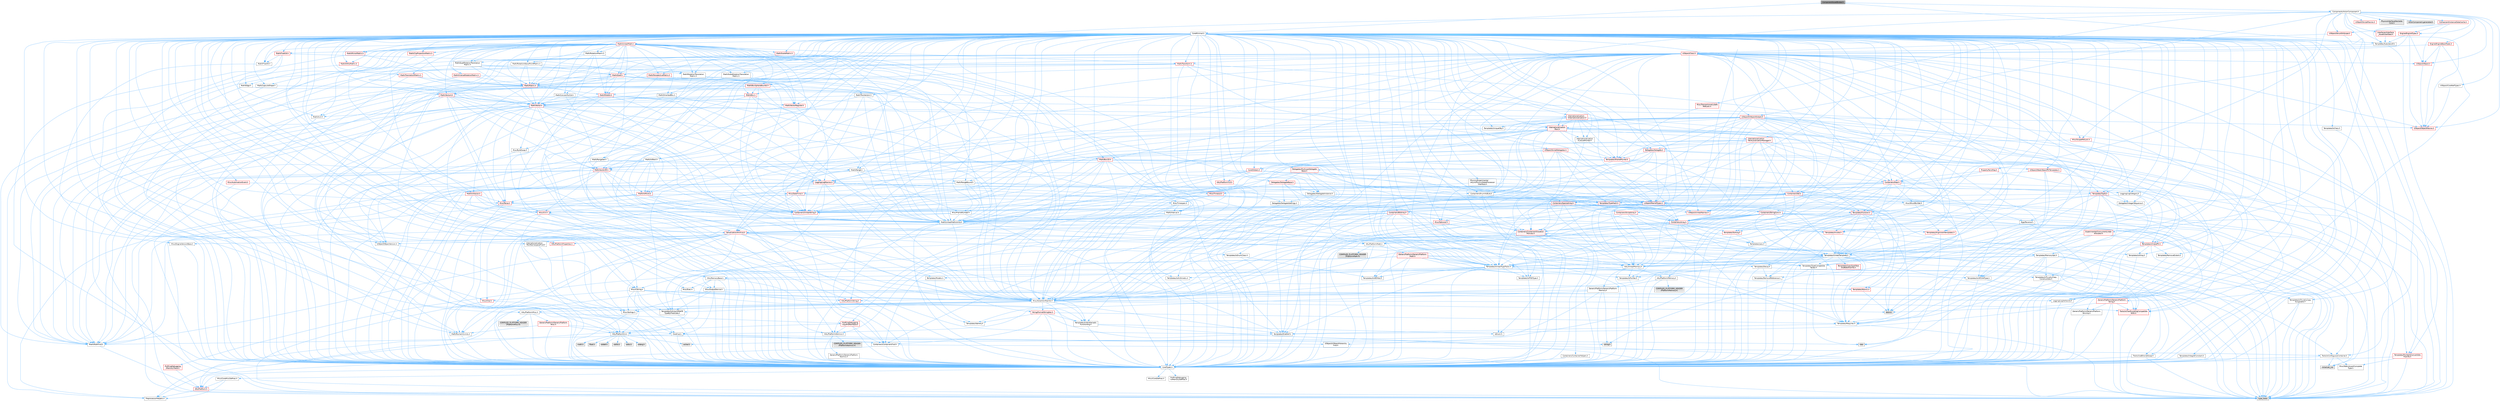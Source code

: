 digraph "ComponentAssetBroker.h"
{
 // INTERACTIVE_SVG=YES
 // LATEX_PDF_SIZE
  bgcolor="transparent";
  edge [fontname=Helvetica,fontsize=10,labelfontname=Helvetica,labelfontsize=10];
  node [fontname=Helvetica,fontsize=10,shape=box,height=0.2,width=0.4];
  Node1 [id="Node000001",label="ComponentAssetBroker.h",height=0.2,width=0.4,color="gray40", fillcolor="grey60", style="filled", fontcolor="black",tooltip=" "];
  Node1 -> Node2 [id="edge1_Node000001_Node000002",color="steelblue1",style="solid",tooltip=" "];
  Node2 [id="Node000002",label="CoreMinimal.h",height=0.2,width=0.4,color="grey40", fillcolor="white", style="filled",URL="$d7/d67/CoreMinimal_8h.html",tooltip=" "];
  Node2 -> Node3 [id="edge2_Node000002_Node000003",color="steelblue1",style="solid",tooltip=" "];
  Node3 [id="Node000003",label="CoreTypes.h",height=0.2,width=0.4,color="grey40", fillcolor="white", style="filled",URL="$dc/dec/CoreTypes_8h.html",tooltip=" "];
  Node3 -> Node4 [id="edge3_Node000003_Node000004",color="steelblue1",style="solid",tooltip=" "];
  Node4 [id="Node000004",label="HAL/Platform.h",height=0.2,width=0.4,color="red", fillcolor="#FFF0F0", style="filled",URL="$d9/dd0/Platform_8h.html",tooltip=" "];
  Node4 -> Node7 [id="edge4_Node000004_Node000007",color="steelblue1",style="solid",tooltip=" "];
  Node7 [id="Node000007",label="type_traits",height=0.2,width=0.4,color="grey60", fillcolor="#E0E0E0", style="filled",tooltip=" "];
  Node4 -> Node8 [id="edge5_Node000004_Node000008",color="steelblue1",style="solid",tooltip=" "];
  Node8 [id="Node000008",label="PreprocessorHelpers.h",height=0.2,width=0.4,color="grey40", fillcolor="white", style="filled",URL="$db/ddb/PreprocessorHelpers_8h.html",tooltip=" "];
  Node3 -> Node14 [id="edge6_Node000003_Node000014",color="steelblue1",style="solid",tooltip=" "];
  Node14 [id="Node000014",label="ProfilingDebugging\l/UMemoryDefines.h",height=0.2,width=0.4,color="grey40", fillcolor="white", style="filled",URL="$d2/da2/UMemoryDefines_8h.html",tooltip=" "];
  Node3 -> Node15 [id="edge7_Node000003_Node000015",color="steelblue1",style="solid",tooltip=" "];
  Node15 [id="Node000015",label="Misc/CoreMiscDefines.h",height=0.2,width=0.4,color="grey40", fillcolor="white", style="filled",URL="$da/d38/CoreMiscDefines_8h.html",tooltip=" "];
  Node15 -> Node4 [id="edge8_Node000015_Node000004",color="steelblue1",style="solid",tooltip=" "];
  Node15 -> Node8 [id="edge9_Node000015_Node000008",color="steelblue1",style="solid",tooltip=" "];
  Node3 -> Node16 [id="edge10_Node000003_Node000016",color="steelblue1",style="solid",tooltip=" "];
  Node16 [id="Node000016",label="Misc/CoreDefines.h",height=0.2,width=0.4,color="grey40", fillcolor="white", style="filled",URL="$d3/dd2/CoreDefines_8h.html",tooltip=" "];
  Node2 -> Node17 [id="edge11_Node000002_Node000017",color="steelblue1",style="solid",tooltip=" "];
  Node17 [id="Node000017",label="CoreFwd.h",height=0.2,width=0.4,color="grey40", fillcolor="white", style="filled",URL="$d1/d1e/CoreFwd_8h.html",tooltip=" "];
  Node17 -> Node3 [id="edge12_Node000017_Node000003",color="steelblue1",style="solid",tooltip=" "];
  Node17 -> Node18 [id="edge13_Node000017_Node000018",color="steelblue1",style="solid",tooltip=" "];
  Node18 [id="Node000018",label="Containers/ContainersFwd.h",height=0.2,width=0.4,color="grey40", fillcolor="white", style="filled",URL="$d4/d0a/ContainersFwd_8h.html",tooltip=" "];
  Node18 -> Node4 [id="edge14_Node000018_Node000004",color="steelblue1",style="solid",tooltip=" "];
  Node18 -> Node3 [id="edge15_Node000018_Node000003",color="steelblue1",style="solid",tooltip=" "];
  Node18 -> Node19 [id="edge16_Node000018_Node000019",color="steelblue1",style="solid",tooltip=" "];
  Node19 [id="Node000019",label="Traits/IsContiguousContainer.h",height=0.2,width=0.4,color="grey40", fillcolor="white", style="filled",URL="$d5/d3c/IsContiguousContainer_8h.html",tooltip=" "];
  Node19 -> Node3 [id="edge17_Node000019_Node000003",color="steelblue1",style="solid",tooltip=" "];
  Node19 -> Node20 [id="edge18_Node000019_Node000020",color="steelblue1",style="solid",tooltip=" "];
  Node20 [id="Node000020",label="Misc/StaticAssertComplete\lType.h",height=0.2,width=0.4,color="grey40", fillcolor="white", style="filled",URL="$d5/d4e/StaticAssertCompleteType_8h.html",tooltip=" "];
  Node19 -> Node21 [id="edge19_Node000019_Node000021",color="steelblue1",style="solid",tooltip=" "];
  Node21 [id="Node000021",label="initializer_list",height=0.2,width=0.4,color="grey60", fillcolor="#E0E0E0", style="filled",tooltip=" "];
  Node17 -> Node22 [id="edge20_Node000017_Node000022",color="steelblue1",style="solid",tooltip=" "];
  Node22 [id="Node000022",label="Math/MathFwd.h",height=0.2,width=0.4,color="grey40", fillcolor="white", style="filled",URL="$d2/d10/MathFwd_8h.html",tooltip=" "];
  Node22 -> Node4 [id="edge21_Node000022_Node000004",color="steelblue1",style="solid",tooltip=" "];
  Node17 -> Node23 [id="edge22_Node000017_Node000023",color="steelblue1",style="solid",tooltip=" "];
  Node23 [id="Node000023",label="UObject/UObjectHierarchy\lFwd.h",height=0.2,width=0.4,color="grey40", fillcolor="white", style="filled",URL="$d3/d13/UObjectHierarchyFwd_8h.html",tooltip=" "];
  Node2 -> Node23 [id="edge23_Node000002_Node000023",color="steelblue1",style="solid",tooltip=" "];
  Node2 -> Node18 [id="edge24_Node000002_Node000018",color="steelblue1",style="solid",tooltip=" "];
  Node2 -> Node24 [id="edge25_Node000002_Node000024",color="steelblue1",style="solid",tooltip=" "];
  Node24 [id="Node000024",label="Misc/VarArgs.h",height=0.2,width=0.4,color="grey40", fillcolor="white", style="filled",URL="$d5/d6f/VarArgs_8h.html",tooltip=" "];
  Node24 -> Node3 [id="edge26_Node000024_Node000003",color="steelblue1",style="solid",tooltip=" "];
  Node2 -> Node25 [id="edge27_Node000002_Node000025",color="steelblue1",style="solid",tooltip=" "];
  Node25 [id="Node000025",label="Logging/LogVerbosity.h",height=0.2,width=0.4,color="grey40", fillcolor="white", style="filled",URL="$d2/d8f/LogVerbosity_8h.html",tooltip=" "];
  Node25 -> Node3 [id="edge28_Node000025_Node000003",color="steelblue1",style="solid",tooltip=" "];
  Node2 -> Node26 [id="edge29_Node000002_Node000026",color="steelblue1",style="solid",tooltip=" "];
  Node26 [id="Node000026",label="Misc/OutputDevice.h",height=0.2,width=0.4,color="grey40", fillcolor="white", style="filled",URL="$d7/d32/OutputDevice_8h.html",tooltip=" "];
  Node26 -> Node17 [id="edge30_Node000026_Node000017",color="steelblue1",style="solid",tooltip=" "];
  Node26 -> Node3 [id="edge31_Node000026_Node000003",color="steelblue1",style="solid",tooltip=" "];
  Node26 -> Node25 [id="edge32_Node000026_Node000025",color="steelblue1",style="solid",tooltip=" "];
  Node26 -> Node24 [id="edge33_Node000026_Node000024",color="steelblue1",style="solid",tooltip=" "];
  Node26 -> Node27 [id="edge34_Node000026_Node000027",color="steelblue1",style="solid",tooltip=" "];
  Node27 [id="Node000027",label="Templates/IsArrayOrRefOf\lTypeByPredicate.h",height=0.2,width=0.4,color="grey40", fillcolor="white", style="filled",URL="$d6/da1/IsArrayOrRefOfTypeByPredicate_8h.html",tooltip=" "];
  Node27 -> Node3 [id="edge35_Node000027_Node000003",color="steelblue1",style="solid",tooltip=" "];
  Node26 -> Node28 [id="edge36_Node000026_Node000028",color="steelblue1",style="solid",tooltip=" "];
  Node28 [id="Node000028",label="Templates/IsValidVariadic\lFunctionArg.h",height=0.2,width=0.4,color="grey40", fillcolor="white", style="filled",URL="$d0/dc8/IsValidVariadicFunctionArg_8h.html",tooltip=" "];
  Node28 -> Node3 [id="edge37_Node000028_Node000003",color="steelblue1",style="solid",tooltip=" "];
  Node28 -> Node29 [id="edge38_Node000028_Node000029",color="steelblue1",style="solid",tooltip=" "];
  Node29 [id="Node000029",label="IsEnum.h",height=0.2,width=0.4,color="grey40", fillcolor="white", style="filled",URL="$d4/de5/IsEnum_8h.html",tooltip=" "];
  Node28 -> Node7 [id="edge39_Node000028_Node000007",color="steelblue1",style="solid",tooltip=" "];
  Node26 -> Node30 [id="edge40_Node000026_Node000030",color="steelblue1",style="solid",tooltip=" "];
  Node30 [id="Node000030",label="Traits/IsCharEncodingCompatible\lWith.h",height=0.2,width=0.4,color="red", fillcolor="#FFF0F0", style="filled",URL="$df/dd1/IsCharEncodingCompatibleWith_8h.html",tooltip=" "];
  Node30 -> Node7 [id="edge41_Node000030_Node000007",color="steelblue1",style="solid",tooltip=" "];
  Node2 -> Node32 [id="edge42_Node000002_Node000032",color="steelblue1",style="solid",tooltip=" "];
  Node32 [id="Node000032",label="HAL/PlatformCrt.h",height=0.2,width=0.4,color="grey40", fillcolor="white", style="filled",URL="$d8/d75/PlatformCrt_8h.html",tooltip=" "];
  Node32 -> Node33 [id="edge43_Node000032_Node000033",color="steelblue1",style="solid",tooltip=" "];
  Node33 [id="Node000033",label="new",height=0.2,width=0.4,color="grey60", fillcolor="#E0E0E0", style="filled",tooltip=" "];
  Node32 -> Node34 [id="edge44_Node000032_Node000034",color="steelblue1",style="solid",tooltip=" "];
  Node34 [id="Node000034",label="wchar.h",height=0.2,width=0.4,color="grey60", fillcolor="#E0E0E0", style="filled",tooltip=" "];
  Node32 -> Node35 [id="edge45_Node000032_Node000035",color="steelblue1",style="solid",tooltip=" "];
  Node35 [id="Node000035",label="stddef.h",height=0.2,width=0.4,color="grey60", fillcolor="#E0E0E0", style="filled",tooltip=" "];
  Node32 -> Node36 [id="edge46_Node000032_Node000036",color="steelblue1",style="solid",tooltip=" "];
  Node36 [id="Node000036",label="stdlib.h",height=0.2,width=0.4,color="grey60", fillcolor="#E0E0E0", style="filled",tooltip=" "];
  Node32 -> Node37 [id="edge47_Node000032_Node000037",color="steelblue1",style="solid",tooltip=" "];
  Node37 [id="Node000037",label="stdio.h",height=0.2,width=0.4,color="grey60", fillcolor="#E0E0E0", style="filled",tooltip=" "];
  Node32 -> Node38 [id="edge48_Node000032_Node000038",color="steelblue1",style="solid",tooltip=" "];
  Node38 [id="Node000038",label="stdarg.h",height=0.2,width=0.4,color="grey60", fillcolor="#E0E0E0", style="filled",tooltip=" "];
  Node32 -> Node39 [id="edge49_Node000032_Node000039",color="steelblue1",style="solid",tooltip=" "];
  Node39 [id="Node000039",label="math.h",height=0.2,width=0.4,color="grey60", fillcolor="#E0E0E0", style="filled",tooltip=" "];
  Node32 -> Node40 [id="edge50_Node000032_Node000040",color="steelblue1",style="solid",tooltip=" "];
  Node40 [id="Node000040",label="float.h",height=0.2,width=0.4,color="grey60", fillcolor="#E0E0E0", style="filled",tooltip=" "];
  Node32 -> Node41 [id="edge51_Node000032_Node000041",color="steelblue1",style="solid",tooltip=" "];
  Node41 [id="Node000041",label="string.h",height=0.2,width=0.4,color="grey60", fillcolor="#E0E0E0", style="filled",tooltip=" "];
  Node2 -> Node42 [id="edge52_Node000002_Node000042",color="steelblue1",style="solid",tooltip=" "];
  Node42 [id="Node000042",label="HAL/PlatformMisc.h",height=0.2,width=0.4,color="grey40", fillcolor="white", style="filled",URL="$d0/df5/PlatformMisc_8h.html",tooltip=" "];
  Node42 -> Node3 [id="edge53_Node000042_Node000003",color="steelblue1",style="solid",tooltip=" "];
  Node42 -> Node43 [id="edge54_Node000042_Node000043",color="steelblue1",style="solid",tooltip=" "];
  Node43 [id="Node000043",label="GenericPlatform/GenericPlatform\lMisc.h",height=0.2,width=0.4,color="red", fillcolor="#FFF0F0", style="filled",URL="$db/d9a/GenericPlatformMisc_8h.html",tooltip=" "];
  Node43 -> Node17 [id="edge55_Node000043_Node000017",color="steelblue1",style="solid",tooltip=" "];
  Node43 -> Node3 [id="edge56_Node000043_Node000003",color="steelblue1",style="solid",tooltip=" "];
  Node43 -> Node32 [id="edge57_Node000043_Node000032",color="steelblue1",style="solid",tooltip=" "];
  Node43 -> Node47 [id="edge58_Node000043_Node000047",color="steelblue1",style="solid",tooltip=" "];
  Node47 [id="Node000047",label="Math/NumericLimits.h",height=0.2,width=0.4,color="grey40", fillcolor="white", style="filled",URL="$df/d1b/NumericLimits_8h.html",tooltip=" "];
  Node47 -> Node3 [id="edge59_Node000047_Node000003",color="steelblue1",style="solid",tooltip=" "];
  Node42 -> Node52 [id="edge60_Node000042_Node000052",color="steelblue1",style="solid",tooltip=" "];
  Node52 [id="Node000052",label="COMPILED_PLATFORM_HEADER\l(PlatformMisc.h)",height=0.2,width=0.4,color="grey60", fillcolor="#E0E0E0", style="filled",tooltip=" "];
  Node42 -> Node53 [id="edge61_Node000042_Node000053",color="steelblue1",style="solid",tooltip=" "];
  Node53 [id="Node000053",label="ProfilingDebugging\l/CpuProfilerTrace.h",height=0.2,width=0.4,color="red", fillcolor="#FFF0F0", style="filled",URL="$da/dcb/CpuProfilerTrace_8h.html",tooltip=" "];
  Node53 -> Node3 [id="edge62_Node000053_Node000003",color="steelblue1",style="solid",tooltip=" "];
  Node53 -> Node18 [id="edge63_Node000053_Node000018",color="steelblue1",style="solid",tooltip=" "];
  Node53 -> Node54 [id="edge64_Node000053_Node000054",color="steelblue1",style="solid",tooltip=" "];
  Node54 [id="Node000054",label="HAL/PlatformAtomics.h",height=0.2,width=0.4,color="grey40", fillcolor="white", style="filled",URL="$d3/d36/PlatformAtomics_8h.html",tooltip=" "];
  Node54 -> Node3 [id="edge65_Node000054_Node000003",color="steelblue1",style="solid",tooltip=" "];
  Node54 -> Node55 [id="edge66_Node000054_Node000055",color="steelblue1",style="solid",tooltip=" "];
  Node55 [id="Node000055",label="GenericPlatform/GenericPlatform\lAtomics.h",height=0.2,width=0.4,color="grey40", fillcolor="white", style="filled",URL="$da/d72/GenericPlatformAtomics_8h.html",tooltip=" "];
  Node55 -> Node3 [id="edge67_Node000055_Node000003",color="steelblue1",style="solid",tooltip=" "];
  Node54 -> Node56 [id="edge68_Node000054_Node000056",color="steelblue1",style="solid",tooltip=" "];
  Node56 [id="Node000056",label="COMPILED_PLATFORM_HEADER\l(PlatformAtomics.h)",height=0.2,width=0.4,color="grey60", fillcolor="#E0E0E0", style="filled",tooltip=" "];
  Node53 -> Node8 [id="edge69_Node000053_Node000008",color="steelblue1",style="solid",tooltip=" "];
  Node2 -> Node61 [id="edge70_Node000002_Node000061",color="steelblue1",style="solid",tooltip=" "];
  Node61 [id="Node000061",label="Misc/AssertionMacros.h",height=0.2,width=0.4,color="grey40", fillcolor="white", style="filled",URL="$d0/dfa/AssertionMacros_8h.html",tooltip=" "];
  Node61 -> Node3 [id="edge71_Node000061_Node000003",color="steelblue1",style="solid",tooltip=" "];
  Node61 -> Node4 [id="edge72_Node000061_Node000004",color="steelblue1",style="solid",tooltip=" "];
  Node61 -> Node42 [id="edge73_Node000061_Node000042",color="steelblue1",style="solid",tooltip=" "];
  Node61 -> Node8 [id="edge74_Node000061_Node000008",color="steelblue1",style="solid",tooltip=" "];
  Node61 -> Node62 [id="edge75_Node000061_Node000062",color="steelblue1",style="solid",tooltip=" "];
  Node62 [id="Node000062",label="Templates/EnableIf.h",height=0.2,width=0.4,color="grey40", fillcolor="white", style="filled",URL="$d7/d60/EnableIf_8h.html",tooltip=" "];
  Node62 -> Node3 [id="edge76_Node000062_Node000003",color="steelblue1",style="solid",tooltip=" "];
  Node61 -> Node27 [id="edge77_Node000061_Node000027",color="steelblue1",style="solid",tooltip=" "];
  Node61 -> Node28 [id="edge78_Node000061_Node000028",color="steelblue1",style="solid",tooltip=" "];
  Node61 -> Node30 [id="edge79_Node000061_Node000030",color="steelblue1",style="solid",tooltip=" "];
  Node61 -> Node24 [id="edge80_Node000061_Node000024",color="steelblue1",style="solid",tooltip=" "];
  Node61 -> Node63 [id="edge81_Node000061_Node000063",color="steelblue1",style="solid",tooltip=" "];
  Node63 [id="Node000063",label="String/FormatStringSan.h",height=0.2,width=0.4,color="red", fillcolor="#FFF0F0", style="filled",URL="$d3/d8b/FormatStringSan_8h.html",tooltip=" "];
  Node63 -> Node7 [id="edge82_Node000063_Node000007",color="steelblue1",style="solid",tooltip=" "];
  Node63 -> Node3 [id="edge83_Node000063_Node000003",color="steelblue1",style="solid",tooltip=" "];
  Node63 -> Node64 [id="edge84_Node000063_Node000064",color="steelblue1",style="solid",tooltip=" "];
  Node64 [id="Node000064",label="Templates/Requires.h",height=0.2,width=0.4,color="grey40", fillcolor="white", style="filled",URL="$dc/d96/Requires_8h.html",tooltip=" "];
  Node64 -> Node62 [id="edge85_Node000064_Node000062",color="steelblue1",style="solid",tooltip=" "];
  Node64 -> Node7 [id="edge86_Node000064_Node000007",color="steelblue1",style="solid",tooltip=" "];
  Node63 -> Node65 [id="edge87_Node000063_Node000065",color="steelblue1",style="solid",tooltip=" "];
  Node65 [id="Node000065",label="Templates/Identity.h",height=0.2,width=0.4,color="grey40", fillcolor="white", style="filled",URL="$d0/dd5/Identity_8h.html",tooltip=" "];
  Node63 -> Node28 [id="edge88_Node000063_Node000028",color="steelblue1",style="solid",tooltip=" "];
  Node63 -> Node18 [id="edge89_Node000063_Node000018",color="steelblue1",style="solid",tooltip=" "];
  Node61 -> Node69 [id="edge90_Node000061_Node000069",color="steelblue1",style="solid",tooltip=" "];
  Node69 [id="Node000069",label="atomic",height=0.2,width=0.4,color="grey60", fillcolor="#E0E0E0", style="filled",tooltip=" "];
  Node2 -> Node70 [id="edge91_Node000002_Node000070",color="steelblue1",style="solid",tooltip=" "];
  Node70 [id="Node000070",label="Templates/IsPointer.h",height=0.2,width=0.4,color="grey40", fillcolor="white", style="filled",URL="$d7/d05/IsPointer_8h.html",tooltip=" "];
  Node70 -> Node3 [id="edge92_Node000070_Node000003",color="steelblue1",style="solid",tooltip=" "];
  Node2 -> Node71 [id="edge93_Node000002_Node000071",color="steelblue1",style="solid",tooltip=" "];
  Node71 [id="Node000071",label="HAL/PlatformMemory.h",height=0.2,width=0.4,color="grey40", fillcolor="white", style="filled",URL="$de/d68/PlatformMemory_8h.html",tooltip=" "];
  Node71 -> Node3 [id="edge94_Node000071_Node000003",color="steelblue1",style="solid",tooltip=" "];
  Node71 -> Node72 [id="edge95_Node000071_Node000072",color="steelblue1",style="solid",tooltip=" "];
  Node72 [id="Node000072",label="GenericPlatform/GenericPlatform\lMemory.h",height=0.2,width=0.4,color="grey40", fillcolor="white", style="filled",URL="$dd/d22/GenericPlatformMemory_8h.html",tooltip=" "];
  Node72 -> Node17 [id="edge96_Node000072_Node000017",color="steelblue1",style="solid",tooltip=" "];
  Node72 -> Node3 [id="edge97_Node000072_Node000003",color="steelblue1",style="solid",tooltip=" "];
  Node72 -> Node73 [id="edge98_Node000072_Node000073",color="steelblue1",style="solid",tooltip=" "];
  Node73 [id="Node000073",label="HAL/PlatformString.h",height=0.2,width=0.4,color="red", fillcolor="#FFF0F0", style="filled",URL="$db/db5/PlatformString_8h.html",tooltip=" "];
  Node73 -> Node3 [id="edge99_Node000073_Node000003",color="steelblue1",style="solid",tooltip=" "];
  Node72 -> Node41 [id="edge100_Node000072_Node000041",color="steelblue1",style="solid",tooltip=" "];
  Node72 -> Node34 [id="edge101_Node000072_Node000034",color="steelblue1",style="solid",tooltip=" "];
  Node71 -> Node75 [id="edge102_Node000071_Node000075",color="steelblue1",style="solid",tooltip=" "];
  Node75 [id="Node000075",label="COMPILED_PLATFORM_HEADER\l(PlatformMemory.h)",height=0.2,width=0.4,color="grey60", fillcolor="#E0E0E0", style="filled",tooltip=" "];
  Node2 -> Node54 [id="edge103_Node000002_Node000054",color="steelblue1",style="solid",tooltip=" "];
  Node2 -> Node76 [id="edge104_Node000002_Node000076",color="steelblue1",style="solid",tooltip=" "];
  Node76 [id="Node000076",label="Misc/Exec.h",height=0.2,width=0.4,color="grey40", fillcolor="white", style="filled",URL="$de/ddb/Exec_8h.html",tooltip=" "];
  Node76 -> Node3 [id="edge105_Node000076_Node000003",color="steelblue1",style="solid",tooltip=" "];
  Node76 -> Node61 [id="edge106_Node000076_Node000061",color="steelblue1",style="solid",tooltip=" "];
  Node2 -> Node77 [id="edge107_Node000002_Node000077",color="steelblue1",style="solid",tooltip=" "];
  Node77 [id="Node000077",label="HAL/MemoryBase.h",height=0.2,width=0.4,color="grey40", fillcolor="white", style="filled",URL="$d6/d9f/MemoryBase_8h.html",tooltip=" "];
  Node77 -> Node3 [id="edge108_Node000077_Node000003",color="steelblue1",style="solid",tooltip=" "];
  Node77 -> Node54 [id="edge109_Node000077_Node000054",color="steelblue1",style="solid",tooltip=" "];
  Node77 -> Node32 [id="edge110_Node000077_Node000032",color="steelblue1",style="solid",tooltip=" "];
  Node77 -> Node76 [id="edge111_Node000077_Node000076",color="steelblue1",style="solid",tooltip=" "];
  Node77 -> Node26 [id="edge112_Node000077_Node000026",color="steelblue1",style="solid",tooltip=" "];
  Node77 -> Node78 [id="edge113_Node000077_Node000078",color="steelblue1",style="solid",tooltip=" "];
  Node78 [id="Node000078",label="Templates/Atomic.h",height=0.2,width=0.4,color="red", fillcolor="#FFF0F0", style="filled",URL="$d3/d91/Atomic_8h.html",tooltip=" "];
  Node78 -> Node69 [id="edge114_Node000078_Node000069",color="steelblue1",style="solid",tooltip=" "];
  Node2 -> Node87 [id="edge115_Node000002_Node000087",color="steelblue1",style="solid",tooltip=" "];
  Node87 [id="Node000087",label="HAL/UnrealMemory.h",height=0.2,width=0.4,color="grey40", fillcolor="white", style="filled",URL="$d9/d96/UnrealMemory_8h.html",tooltip=" "];
  Node87 -> Node3 [id="edge116_Node000087_Node000003",color="steelblue1",style="solid",tooltip=" "];
  Node87 -> Node72 [id="edge117_Node000087_Node000072",color="steelblue1",style="solid",tooltip=" "];
  Node87 -> Node77 [id="edge118_Node000087_Node000077",color="steelblue1",style="solid",tooltip=" "];
  Node87 -> Node71 [id="edge119_Node000087_Node000071",color="steelblue1",style="solid",tooltip=" "];
  Node87 -> Node88 [id="edge120_Node000087_Node000088",color="steelblue1",style="solid",tooltip=" "];
  Node88 [id="Node000088",label="ProfilingDebugging\l/MemoryTrace.h",height=0.2,width=0.4,color="red", fillcolor="#FFF0F0", style="filled",URL="$da/dd7/MemoryTrace_8h.html",tooltip=" "];
  Node88 -> Node4 [id="edge121_Node000088_Node000004",color="steelblue1",style="solid",tooltip=" "];
  Node87 -> Node70 [id="edge122_Node000087_Node000070",color="steelblue1",style="solid",tooltip=" "];
  Node2 -> Node89 [id="edge123_Node000002_Node000089",color="steelblue1",style="solid",tooltip=" "];
  Node89 [id="Node000089",label="Templates/IsArithmetic.h",height=0.2,width=0.4,color="grey40", fillcolor="white", style="filled",URL="$d2/d5d/IsArithmetic_8h.html",tooltip=" "];
  Node89 -> Node3 [id="edge124_Node000089_Node000003",color="steelblue1",style="solid",tooltip=" "];
  Node2 -> Node83 [id="edge125_Node000002_Node000083",color="steelblue1",style="solid",tooltip=" "];
  Node83 [id="Node000083",label="Templates/AndOrNot.h",height=0.2,width=0.4,color="grey40", fillcolor="white", style="filled",URL="$db/d0a/AndOrNot_8h.html",tooltip=" "];
  Node83 -> Node3 [id="edge126_Node000083_Node000003",color="steelblue1",style="solid",tooltip=" "];
  Node2 -> Node90 [id="edge127_Node000002_Node000090",color="steelblue1",style="solid",tooltip=" "];
  Node90 [id="Node000090",label="Templates/IsPODType.h",height=0.2,width=0.4,color="grey40", fillcolor="white", style="filled",URL="$d7/db1/IsPODType_8h.html",tooltip=" "];
  Node90 -> Node3 [id="edge128_Node000090_Node000003",color="steelblue1",style="solid",tooltip=" "];
  Node2 -> Node91 [id="edge129_Node000002_Node000091",color="steelblue1",style="solid",tooltip=" "];
  Node91 [id="Node000091",label="Templates/IsUECoreType.h",height=0.2,width=0.4,color="grey40", fillcolor="white", style="filled",URL="$d1/db8/IsUECoreType_8h.html",tooltip=" "];
  Node91 -> Node3 [id="edge130_Node000091_Node000003",color="steelblue1",style="solid",tooltip=" "];
  Node91 -> Node7 [id="edge131_Node000091_Node000007",color="steelblue1",style="solid",tooltip=" "];
  Node2 -> Node84 [id="edge132_Node000002_Node000084",color="steelblue1",style="solid",tooltip=" "];
  Node84 [id="Node000084",label="Templates/IsTriviallyCopy\lConstructible.h",height=0.2,width=0.4,color="grey40", fillcolor="white", style="filled",URL="$d3/d78/IsTriviallyCopyConstructible_8h.html",tooltip=" "];
  Node84 -> Node3 [id="edge133_Node000084_Node000003",color="steelblue1",style="solid",tooltip=" "];
  Node84 -> Node7 [id="edge134_Node000084_Node000007",color="steelblue1",style="solid",tooltip=" "];
  Node2 -> Node92 [id="edge135_Node000002_Node000092",color="steelblue1",style="solid",tooltip=" "];
  Node92 [id="Node000092",label="Templates/UnrealTypeTraits.h",height=0.2,width=0.4,color="grey40", fillcolor="white", style="filled",URL="$d2/d2d/UnrealTypeTraits_8h.html",tooltip=" "];
  Node92 -> Node3 [id="edge136_Node000092_Node000003",color="steelblue1",style="solid",tooltip=" "];
  Node92 -> Node70 [id="edge137_Node000092_Node000070",color="steelblue1",style="solid",tooltip=" "];
  Node92 -> Node61 [id="edge138_Node000092_Node000061",color="steelblue1",style="solid",tooltip=" "];
  Node92 -> Node83 [id="edge139_Node000092_Node000083",color="steelblue1",style="solid",tooltip=" "];
  Node92 -> Node62 [id="edge140_Node000092_Node000062",color="steelblue1",style="solid",tooltip=" "];
  Node92 -> Node89 [id="edge141_Node000092_Node000089",color="steelblue1",style="solid",tooltip=" "];
  Node92 -> Node29 [id="edge142_Node000092_Node000029",color="steelblue1",style="solid",tooltip=" "];
  Node92 -> Node93 [id="edge143_Node000092_Node000093",color="steelblue1",style="solid",tooltip=" "];
  Node93 [id="Node000093",label="Templates/Models.h",height=0.2,width=0.4,color="grey40", fillcolor="white", style="filled",URL="$d3/d0c/Models_8h.html",tooltip=" "];
  Node93 -> Node65 [id="edge144_Node000093_Node000065",color="steelblue1",style="solid",tooltip=" "];
  Node92 -> Node90 [id="edge145_Node000092_Node000090",color="steelblue1",style="solid",tooltip=" "];
  Node92 -> Node91 [id="edge146_Node000092_Node000091",color="steelblue1",style="solid",tooltip=" "];
  Node92 -> Node84 [id="edge147_Node000092_Node000084",color="steelblue1",style="solid",tooltip=" "];
  Node2 -> Node62 [id="edge148_Node000002_Node000062",color="steelblue1",style="solid",tooltip=" "];
  Node2 -> Node94 [id="edge149_Node000002_Node000094",color="steelblue1",style="solid",tooltip=" "];
  Node94 [id="Node000094",label="Templates/RemoveReference.h",height=0.2,width=0.4,color="grey40", fillcolor="white", style="filled",URL="$da/dbe/RemoveReference_8h.html",tooltip=" "];
  Node94 -> Node3 [id="edge150_Node000094_Node000003",color="steelblue1",style="solid",tooltip=" "];
  Node2 -> Node95 [id="edge151_Node000002_Node000095",color="steelblue1",style="solid",tooltip=" "];
  Node95 [id="Node000095",label="Templates/IntegralConstant.h",height=0.2,width=0.4,color="grey40", fillcolor="white", style="filled",URL="$db/d1b/IntegralConstant_8h.html",tooltip=" "];
  Node95 -> Node3 [id="edge152_Node000095_Node000003",color="steelblue1",style="solid",tooltip=" "];
  Node2 -> Node96 [id="edge153_Node000002_Node000096",color="steelblue1",style="solid",tooltip=" "];
  Node96 [id="Node000096",label="Templates/IsClass.h",height=0.2,width=0.4,color="grey40", fillcolor="white", style="filled",URL="$db/dcb/IsClass_8h.html",tooltip=" "];
  Node96 -> Node3 [id="edge154_Node000096_Node000003",color="steelblue1",style="solid",tooltip=" "];
  Node2 -> Node97 [id="edge155_Node000002_Node000097",color="steelblue1",style="solid",tooltip=" "];
  Node97 [id="Node000097",label="Templates/TypeCompatible\lBytes.h",height=0.2,width=0.4,color="grey40", fillcolor="white", style="filled",URL="$df/d0a/TypeCompatibleBytes_8h.html",tooltip=" "];
  Node97 -> Node3 [id="edge156_Node000097_Node000003",color="steelblue1",style="solid",tooltip=" "];
  Node97 -> Node41 [id="edge157_Node000097_Node000041",color="steelblue1",style="solid",tooltip=" "];
  Node97 -> Node33 [id="edge158_Node000097_Node000033",color="steelblue1",style="solid",tooltip=" "];
  Node97 -> Node7 [id="edge159_Node000097_Node000007",color="steelblue1",style="solid",tooltip=" "];
  Node2 -> Node19 [id="edge160_Node000002_Node000019",color="steelblue1",style="solid",tooltip=" "];
  Node2 -> Node98 [id="edge161_Node000002_Node000098",color="steelblue1",style="solid",tooltip=" "];
  Node98 [id="Node000098",label="Templates/UnrealTemplate.h",height=0.2,width=0.4,color="grey40", fillcolor="white", style="filled",URL="$d4/d24/UnrealTemplate_8h.html",tooltip=" "];
  Node98 -> Node3 [id="edge162_Node000098_Node000003",color="steelblue1",style="solid",tooltip=" "];
  Node98 -> Node70 [id="edge163_Node000098_Node000070",color="steelblue1",style="solid",tooltip=" "];
  Node98 -> Node87 [id="edge164_Node000098_Node000087",color="steelblue1",style="solid",tooltip=" "];
  Node98 -> Node99 [id="edge165_Node000098_Node000099",color="steelblue1",style="solid",tooltip=" "];
  Node99 [id="Node000099",label="Templates/CopyQualifiers\lAndRefsFromTo.h",height=0.2,width=0.4,color="red", fillcolor="#FFF0F0", style="filled",URL="$d3/db3/CopyQualifiersAndRefsFromTo_8h.html",tooltip=" "];
  Node98 -> Node92 [id="edge166_Node000098_Node000092",color="steelblue1",style="solid",tooltip=" "];
  Node98 -> Node94 [id="edge167_Node000098_Node000094",color="steelblue1",style="solid",tooltip=" "];
  Node98 -> Node64 [id="edge168_Node000098_Node000064",color="steelblue1",style="solid",tooltip=" "];
  Node98 -> Node97 [id="edge169_Node000098_Node000097",color="steelblue1",style="solid",tooltip=" "];
  Node98 -> Node65 [id="edge170_Node000098_Node000065",color="steelblue1",style="solid",tooltip=" "];
  Node98 -> Node19 [id="edge171_Node000098_Node000019",color="steelblue1",style="solid",tooltip=" "];
  Node98 -> Node101 [id="edge172_Node000098_Node000101",color="steelblue1",style="solid",tooltip=" "];
  Node101 [id="Node000101",label="Traits/UseBitwiseSwap.h",height=0.2,width=0.4,color="grey40", fillcolor="white", style="filled",URL="$db/df3/UseBitwiseSwap_8h.html",tooltip=" "];
  Node101 -> Node3 [id="edge173_Node000101_Node000003",color="steelblue1",style="solid",tooltip=" "];
  Node101 -> Node7 [id="edge174_Node000101_Node000007",color="steelblue1",style="solid",tooltip=" "];
  Node98 -> Node7 [id="edge175_Node000098_Node000007",color="steelblue1",style="solid",tooltip=" "];
  Node2 -> Node47 [id="edge176_Node000002_Node000047",color="steelblue1",style="solid",tooltip=" "];
  Node2 -> Node102 [id="edge177_Node000002_Node000102",color="steelblue1",style="solid",tooltip=" "];
  Node102 [id="Node000102",label="HAL/PlatformMath.h",height=0.2,width=0.4,color="grey40", fillcolor="white", style="filled",URL="$dc/d53/PlatformMath_8h.html",tooltip=" "];
  Node102 -> Node3 [id="edge178_Node000102_Node000003",color="steelblue1",style="solid",tooltip=" "];
  Node102 -> Node103 [id="edge179_Node000102_Node000103",color="steelblue1",style="solid",tooltip=" "];
  Node103 [id="Node000103",label="GenericPlatform/GenericPlatform\lMath.h",height=0.2,width=0.4,color="red", fillcolor="#FFF0F0", style="filled",URL="$d5/d79/GenericPlatformMath_8h.html",tooltip=" "];
  Node103 -> Node3 [id="edge180_Node000103_Node000003",color="steelblue1",style="solid",tooltip=" "];
  Node103 -> Node18 [id="edge181_Node000103_Node000018",color="steelblue1",style="solid",tooltip=" "];
  Node103 -> Node32 [id="edge182_Node000103_Node000032",color="steelblue1",style="solid",tooltip=" "];
  Node103 -> Node83 [id="edge183_Node000103_Node000083",color="steelblue1",style="solid",tooltip=" "];
  Node103 -> Node104 [id="edge184_Node000103_Node000104",color="steelblue1",style="solid",tooltip=" "];
  Node104 [id="Node000104",label="Templates/Decay.h",height=0.2,width=0.4,color="grey40", fillcolor="white", style="filled",URL="$dd/d0f/Decay_8h.html",tooltip=" "];
  Node104 -> Node3 [id="edge185_Node000104_Node000003",color="steelblue1",style="solid",tooltip=" "];
  Node104 -> Node94 [id="edge186_Node000104_Node000094",color="steelblue1",style="solid",tooltip=" "];
  Node104 -> Node7 [id="edge187_Node000104_Node000007",color="steelblue1",style="solid",tooltip=" "];
  Node103 -> Node92 [id="edge188_Node000103_Node000092",color="steelblue1",style="solid",tooltip=" "];
  Node103 -> Node64 [id="edge189_Node000103_Node000064",color="steelblue1",style="solid",tooltip=" "];
  Node103 -> Node97 [id="edge190_Node000103_Node000097",color="steelblue1",style="solid",tooltip=" "];
  Node103 -> Node7 [id="edge191_Node000103_Node000007",color="steelblue1",style="solid",tooltip=" "];
  Node102 -> Node109 [id="edge192_Node000102_Node000109",color="steelblue1",style="solid",tooltip=" "];
  Node109 [id="Node000109",label="COMPILED_PLATFORM_HEADER\l(PlatformMath.h)",height=0.2,width=0.4,color="grey60", fillcolor="#E0E0E0", style="filled",tooltip=" "];
  Node2 -> Node85 [id="edge193_Node000002_Node000085",color="steelblue1",style="solid",tooltip=" "];
  Node85 [id="Node000085",label="Templates/IsTriviallyCopy\lAssignable.h",height=0.2,width=0.4,color="grey40", fillcolor="white", style="filled",URL="$d2/df2/IsTriviallyCopyAssignable_8h.html",tooltip=" "];
  Node85 -> Node3 [id="edge194_Node000085_Node000003",color="steelblue1",style="solid",tooltip=" "];
  Node85 -> Node7 [id="edge195_Node000085_Node000007",color="steelblue1",style="solid",tooltip=" "];
  Node2 -> Node110 [id="edge196_Node000002_Node000110",color="steelblue1",style="solid",tooltip=" "];
  Node110 [id="Node000110",label="Templates/MemoryOps.h",height=0.2,width=0.4,color="grey40", fillcolor="white", style="filled",URL="$db/dea/MemoryOps_8h.html",tooltip=" "];
  Node110 -> Node3 [id="edge197_Node000110_Node000003",color="steelblue1",style="solid",tooltip=" "];
  Node110 -> Node87 [id="edge198_Node000110_Node000087",color="steelblue1",style="solid",tooltip=" "];
  Node110 -> Node85 [id="edge199_Node000110_Node000085",color="steelblue1",style="solid",tooltip=" "];
  Node110 -> Node84 [id="edge200_Node000110_Node000084",color="steelblue1",style="solid",tooltip=" "];
  Node110 -> Node64 [id="edge201_Node000110_Node000064",color="steelblue1",style="solid",tooltip=" "];
  Node110 -> Node92 [id="edge202_Node000110_Node000092",color="steelblue1",style="solid",tooltip=" "];
  Node110 -> Node101 [id="edge203_Node000110_Node000101",color="steelblue1",style="solid",tooltip=" "];
  Node110 -> Node33 [id="edge204_Node000110_Node000033",color="steelblue1",style="solid",tooltip=" "];
  Node110 -> Node7 [id="edge205_Node000110_Node000007",color="steelblue1",style="solid",tooltip=" "];
  Node2 -> Node111 [id="edge206_Node000002_Node000111",color="steelblue1",style="solid",tooltip=" "];
  Node111 [id="Node000111",label="Containers/ContainerAllocation\lPolicies.h",height=0.2,width=0.4,color="red", fillcolor="#FFF0F0", style="filled",URL="$d7/dff/ContainerAllocationPolicies_8h.html",tooltip=" "];
  Node111 -> Node3 [id="edge207_Node000111_Node000003",color="steelblue1",style="solid",tooltip=" "];
  Node111 -> Node112 [id="edge208_Node000111_Node000112",color="steelblue1",style="solid",tooltip=" "];
  Node112 [id="Node000112",label="Containers/ContainerHelpers.h",height=0.2,width=0.4,color="grey40", fillcolor="white", style="filled",URL="$d7/d33/ContainerHelpers_8h.html",tooltip=" "];
  Node112 -> Node3 [id="edge209_Node000112_Node000003",color="steelblue1",style="solid",tooltip=" "];
  Node111 -> Node111 [id="edge210_Node000111_Node000111",color="steelblue1",style="solid",tooltip=" "];
  Node111 -> Node102 [id="edge211_Node000111_Node000102",color="steelblue1",style="solid",tooltip=" "];
  Node111 -> Node87 [id="edge212_Node000111_Node000087",color="steelblue1",style="solid",tooltip=" "];
  Node111 -> Node47 [id="edge213_Node000111_Node000047",color="steelblue1",style="solid",tooltip=" "];
  Node111 -> Node61 [id="edge214_Node000111_Node000061",color="steelblue1",style="solid",tooltip=" "];
  Node111 -> Node110 [id="edge215_Node000111_Node000110",color="steelblue1",style="solid",tooltip=" "];
  Node111 -> Node97 [id="edge216_Node000111_Node000097",color="steelblue1",style="solid",tooltip=" "];
  Node111 -> Node7 [id="edge217_Node000111_Node000007",color="steelblue1",style="solid",tooltip=" "];
  Node2 -> Node114 [id="edge218_Node000002_Node000114",color="steelblue1",style="solid",tooltip=" "];
  Node114 [id="Node000114",label="Templates/IsEnumClass.h",height=0.2,width=0.4,color="grey40", fillcolor="white", style="filled",URL="$d7/d15/IsEnumClass_8h.html",tooltip=" "];
  Node114 -> Node3 [id="edge219_Node000114_Node000003",color="steelblue1",style="solid",tooltip=" "];
  Node114 -> Node83 [id="edge220_Node000114_Node000083",color="steelblue1",style="solid",tooltip=" "];
  Node2 -> Node115 [id="edge221_Node000002_Node000115",color="steelblue1",style="solid",tooltip=" "];
  Node115 [id="Node000115",label="HAL/PlatformProperties.h",height=0.2,width=0.4,color="red", fillcolor="#FFF0F0", style="filled",URL="$d9/db0/PlatformProperties_8h.html",tooltip=" "];
  Node115 -> Node3 [id="edge222_Node000115_Node000003",color="steelblue1",style="solid",tooltip=" "];
  Node2 -> Node118 [id="edge223_Node000002_Node000118",color="steelblue1",style="solid",tooltip=" "];
  Node118 [id="Node000118",label="Misc/EngineVersionBase.h",height=0.2,width=0.4,color="grey40", fillcolor="white", style="filled",URL="$d5/d2b/EngineVersionBase_8h.html",tooltip=" "];
  Node118 -> Node3 [id="edge224_Node000118_Node000003",color="steelblue1",style="solid",tooltip=" "];
  Node2 -> Node119 [id="edge225_Node000002_Node000119",color="steelblue1",style="solid",tooltip=" "];
  Node119 [id="Node000119",label="Internationalization\l/TextNamespaceFwd.h",height=0.2,width=0.4,color="grey40", fillcolor="white", style="filled",URL="$d8/d97/TextNamespaceFwd_8h.html",tooltip=" "];
  Node119 -> Node3 [id="edge226_Node000119_Node000003",color="steelblue1",style="solid",tooltip=" "];
  Node2 -> Node120 [id="edge227_Node000002_Node000120",color="steelblue1",style="solid",tooltip=" "];
  Node120 [id="Node000120",label="Serialization/Archive.h",height=0.2,width=0.4,color="red", fillcolor="#FFF0F0", style="filled",URL="$d7/d3b/Archive_8h.html",tooltip=" "];
  Node120 -> Node17 [id="edge228_Node000120_Node000017",color="steelblue1",style="solid",tooltip=" "];
  Node120 -> Node3 [id="edge229_Node000120_Node000003",color="steelblue1",style="solid",tooltip=" "];
  Node120 -> Node115 [id="edge230_Node000120_Node000115",color="steelblue1",style="solid",tooltip=" "];
  Node120 -> Node119 [id="edge231_Node000120_Node000119",color="steelblue1",style="solid",tooltip=" "];
  Node120 -> Node22 [id="edge232_Node000120_Node000022",color="steelblue1",style="solid",tooltip=" "];
  Node120 -> Node61 [id="edge233_Node000120_Node000061",color="steelblue1",style="solid",tooltip=" "];
  Node120 -> Node118 [id="edge234_Node000120_Node000118",color="steelblue1",style="solid",tooltip=" "];
  Node120 -> Node24 [id="edge235_Node000120_Node000024",color="steelblue1",style="solid",tooltip=" "];
  Node120 -> Node62 [id="edge236_Node000120_Node000062",color="steelblue1",style="solid",tooltip=" "];
  Node120 -> Node27 [id="edge237_Node000120_Node000027",color="steelblue1",style="solid",tooltip=" "];
  Node120 -> Node114 [id="edge238_Node000120_Node000114",color="steelblue1",style="solid",tooltip=" "];
  Node120 -> Node28 [id="edge239_Node000120_Node000028",color="steelblue1",style="solid",tooltip=" "];
  Node120 -> Node98 [id="edge240_Node000120_Node000098",color="steelblue1",style="solid",tooltip=" "];
  Node120 -> Node30 [id="edge241_Node000120_Node000030",color="steelblue1",style="solid",tooltip=" "];
  Node120 -> Node123 [id="edge242_Node000120_Node000123",color="steelblue1",style="solid",tooltip=" "];
  Node123 [id="Node000123",label="UObject/ObjectVersion.h",height=0.2,width=0.4,color="grey40", fillcolor="white", style="filled",URL="$da/d63/ObjectVersion_8h.html",tooltip=" "];
  Node123 -> Node3 [id="edge243_Node000123_Node000003",color="steelblue1",style="solid",tooltip=" "];
  Node2 -> Node124 [id="edge244_Node000002_Node000124",color="steelblue1",style="solid",tooltip=" "];
  Node124 [id="Node000124",label="Templates/Less.h",height=0.2,width=0.4,color="grey40", fillcolor="white", style="filled",URL="$de/dc8/Less_8h.html",tooltip=" "];
  Node124 -> Node3 [id="edge245_Node000124_Node000003",color="steelblue1",style="solid",tooltip=" "];
  Node124 -> Node98 [id="edge246_Node000124_Node000098",color="steelblue1",style="solid",tooltip=" "];
  Node2 -> Node125 [id="edge247_Node000002_Node000125",color="steelblue1",style="solid",tooltip=" "];
  Node125 [id="Node000125",label="Templates/Sorting.h",height=0.2,width=0.4,color="red", fillcolor="#FFF0F0", style="filled",URL="$d3/d9e/Sorting_8h.html",tooltip=" "];
  Node125 -> Node3 [id="edge248_Node000125_Node000003",color="steelblue1",style="solid",tooltip=" "];
  Node125 -> Node102 [id="edge249_Node000125_Node000102",color="steelblue1",style="solid",tooltip=" "];
  Node125 -> Node124 [id="edge250_Node000125_Node000124",color="steelblue1",style="solid",tooltip=" "];
  Node2 -> Node136 [id="edge251_Node000002_Node000136",color="steelblue1",style="solid",tooltip=" "];
  Node136 [id="Node000136",label="Misc/Char.h",height=0.2,width=0.4,color="red", fillcolor="#FFF0F0", style="filled",URL="$d0/d58/Char_8h.html",tooltip=" "];
  Node136 -> Node3 [id="edge252_Node000136_Node000003",color="steelblue1",style="solid",tooltip=" "];
  Node136 -> Node7 [id="edge253_Node000136_Node000007",color="steelblue1",style="solid",tooltip=" "];
  Node2 -> Node139 [id="edge254_Node000002_Node000139",color="steelblue1",style="solid",tooltip=" "];
  Node139 [id="Node000139",label="GenericPlatform/GenericPlatform\lStricmp.h",height=0.2,width=0.4,color="grey40", fillcolor="white", style="filled",URL="$d2/d86/GenericPlatformStricmp_8h.html",tooltip=" "];
  Node139 -> Node3 [id="edge255_Node000139_Node000003",color="steelblue1",style="solid",tooltip=" "];
  Node2 -> Node140 [id="edge256_Node000002_Node000140",color="steelblue1",style="solid",tooltip=" "];
  Node140 [id="Node000140",label="GenericPlatform/GenericPlatform\lString.h",height=0.2,width=0.4,color="red", fillcolor="#FFF0F0", style="filled",URL="$dd/d20/GenericPlatformString_8h.html",tooltip=" "];
  Node140 -> Node3 [id="edge257_Node000140_Node000003",color="steelblue1",style="solid",tooltip=" "];
  Node140 -> Node139 [id="edge258_Node000140_Node000139",color="steelblue1",style="solid",tooltip=" "];
  Node140 -> Node62 [id="edge259_Node000140_Node000062",color="steelblue1",style="solid",tooltip=" "];
  Node140 -> Node30 [id="edge260_Node000140_Node000030",color="steelblue1",style="solid",tooltip=" "];
  Node140 -> Node7 [id="edge261_Node000140_Node000007",color="steelblue1",style="solid",tooltip=" "];
  Node2 -> Node73 [id="edge262_Node000002_Node000073",color="steelblue1",style="solid",tooltip=" "];
  Node2 -> Node143 [id="edge263_Node000002_Node000143",color="steelblue1",style="solid",tooltip=" "];
  Node143 [id="Node000143",label="Misc/CString.h",height=0.2,width=0.4,color="grey40", fillcolor="white", style="filled",URL="$d2/d49/CString_8h.html",tooltip=" "];
  Node143 -> Node3 [id="edge264_Node000143_Node000003",color="steelblue1",style="solid",tooltip=" "];
  Node143 -> Node32 [id="edge265_Node000143_Node000032",color="steelblue1",style="solid",tooltip=" "];
  Node143 -> Node73 [id="edge266_Node000143_Node000073",color="steelblue1",style="solid",tooltip=" "];
  Node143 -> Node61 [id="edge267_Node000143_Node000061",color="steelblue1",style="solid",tooltip=" "];
  Node143 -> Node136 [id="edge268_Node000143_Node000136",color="steelblue1",style="solid",tooltip=" "];
  Node143 -> Node24 [id="edge269_Node000143_Node000024",color="steelblue1",style="solid",tooltip=" "];
  Node143 -> Node27 [id="edge270_Node000143_Node000027",color="steelblue1",style="solid",tooltip=" "];
  Node143 -> Node28 [id="edge271_Node000143_Node000028",color="steelblue1",style="solid",tooltip=" "];
  Node143 -> Node30 [id="edge272_Node000143_Node000030",color="steelblue1",style="solid",tooltip=" "];
  Node2 -> Node144 [id="edge273_Node000002_Node000144",color="steelblue1",style="solid",tooltip=" "];
  Node144 [id="Node000144",label="Misc/Crc.h",height=0.2,width=0.4,color="red", fillcolor="#FFF0F0", style="filled",URL="$d4/dd2/Crc_8h.html",tooltip=" "];
  Node144 -> Node3 [id="edge274_Node000144_Node000003",color="steelblue1",style="solid",tooltip=" "];
  Node144 -> Node73 [id="edge275_Node000144_Node000073",color="steelblue1",style="solid",tooltip=" "];
  Node144 -> Node61 [id="edge276_Node000144_Node000061",color="steelblue1",style="solid",tooltip=" "];
  Node144 -> Node143 [id="edge277_Node000144_Node000143",color="steelblue1",style="solid",tooltip=" "];
  Node144 -> Node136 [id="edge278_Node000144_Node000136",color="steelblue1",style="solid",tooltip=" "];
  Node144 -> Node92 [id="edge279_Node000144_Node000092",color="steelblue1",style="solid",tooltip=" "];
  Node2 -> Node135 [id="edge280_Node000002_Node000135",color="steelblue1",style="solid",tooltip=" "];
  Node135 [id="Node000135",label="Math/UnrealMathUtility.h",height=0.2,width=0.4,color="grey40", fillcolor="white", style="filled",URL="$db/db8/UnrealMathUtility_8h.html",tooltip=" "];
  Node135 -> Node3 [id="edge281_Node000135_Node000003",color="steelblue1",style="solid",tooltip=" "];
  Node135 -> Node61 [id="edge282_Node000135_Node000061",color="steelblue1",style="solid",tooltip=" "];
  Node135 -> Node102 [id="edge283_Node000135_Node000102",color="steelblue1",style="solid",tooltip=" "];
  Node135 -> Node22 [id="edge284_Node000135_Node000022",color="steelblue1",style="solid",tooltip=" "];
  Node135 -> Node65 [id="edge285_Node000135_Node000065",color="steelblue1",style="solid",tooltip=" "];
  Node135 -> Node64 [id="edge286_Node000135_Node000064",color="steelblue1",style="solid",tooltip=" "];
  Node2 -> Node145 [id="edge287_Node000002_Node000145",color="steelblue1",style="solid",tooltip=" "];
  Node145 [id="Node000145",label="Containers/UnrealString.h",height=0.2,width=0.4,color="red", fillcolor="#FFF0F0", style="filled",URL="$d5/dba/UnrealString_8h.html",tooltip=" "];
  Node2 -> Node149 [id="edge288_Node000002_Node000149",color="steelblue1",style="solid",tooltip=" "];
  Node149 [id="Node000149",label="Containers/Array.h",height=0.2,width=0.4,color="red", fillcolor="#FFF0F0", style="filled",URL="$df/dd0/Array_8h.html",tooltip=" "];
  Node149 -> Node3 [id="edge289_Node000149_Node000003",color="steelblue1",style="solid",tooltip=" "];
  Node149 -> Node61 [id="edge290_Node000149_Node000061",color="steelblue1",style="solid",tooltip=" "];
  Node149 -> Node87 [id="edge291_Node000149_Node000087",color="steelblue1",style="solid",tooltip=" "];
  Node149 -> Node92 [id="edge292_Node000149_Node000092",color="steelblue1",style="solid",tooltip=" "];
  Node149 -> Node98 [id="edge293_Node000149_Node000098",color="steelblue1",style="solid",tooltip=" "];
  Node149 -> Node111 [id="edge294_Node000149_Node000111",color="steelblue1",style="solid",tooltip=" "];
  Node149 -> Node120 [id="edge295_Node000149_Node000120",color="steelblue1",style="solid",tooltip=" "];
  Node149 -> Node128 [id="edge296_Node000149_Node000128",color="steelblue1",style="solid",tooltip=" "];
  Node128 [id="Node000128",label="Templates/Invoke.h",height=0.2,width=0.4,color="red", fillcolor="#FFF0F0", style="filled",URL="$d7/deb/Invoke_8h.html",tooltip=" "];
  Node128 -> Node3 [id="edge297_Node000128_Node000003",color="steelblue1",style="solid",tooltip=" "];
  Node128 -> Node98 [id="edge298_Node000128_Node000098",color="steelblue1",style="solid",tooltip=" "];
  Node128 -> Node7 [id="edge299_Node000128_Node000007",color="steelblue1",style="solid",tooltip=" "];
  Node149 -> Node124 [id="edge300_Node000149_Node000124",color="steelblue1",style="solid",tooltip=" "];
  Node149 -> Node64 [id="edge301_Node000149_Node000064",color="steelblue1",style="solid",tooltip=" "];
  Node149 -> Node125 [id="edge302_Node000149_Node000125",color="steelblue1",style="solid",tooltip=" "];
  Node149 -> Node172 [id="edge303_Node000149_Node000172",color="steelblue1",style="solid",tooltip=" "];
  Node172 [id="Node000172",label="Templates/AlignmentTemplates.h",height=0.2,width=0.4,color="red", fillcolor="#FFF0F0", style="filled",URL="$dd/d32/AlignmentTemplates_8h.html",tooltip=" "];
  Node172 -> Node3 [id="edge304_Node000172_Node000003",color="steelblue1",style="solid",tooltip=" "];
  Node172 -> Node70 [id="edge305_Node000172_Node000070",color="steelblue1",style="solid",tooltip=" "];
  Node149 -> Node7 [id="edge306_Node000149_Node000007",color="steelblue1",style="solid",tooltip=" "];
  Node2 -> Node173 [id="edge307_Node000002_Node000173",color="steelblue1",style="solid",tooltip=" "];
  Node173 [id="Node000173",label="Misc/FrameNumber.h",height=0.2,width=0.4,color="grey40", fillcolor="white", style="filled",URL="$dd/dbd/FrameNumber_8h.html",tooltip=" "];
  Node173 -> Node3 [id="edge308_Node000173_Node000003",color="steelblue1",style="solid",tooltip=" "];
  Node173 -> Node47 [id="edge309_Node000173_Node000047",color="steelblue1",style="solid",tooltip=" "];
  Node173 -> Node135 [id="edge310_Node000173_Node000135",color="steelblue1",style="solid",tooltip=" "];
  Node173 -> Node62 [id="edge311_Node000173_Node000062",color="steelblue1",style="solid",tooltip=" "];
  Node173 -> Node92 [id="edge312_Node000173_Node000092",color="steelblue1",style="solid",tooltip=" "];
  Node2 -> Node174 [id="edge313_Node000002_Node000174",color="steelblue1",style="solid",tooltip=" "];
  Node174 [id="Node000174",label="Misc/Timespan.h",height=0.2,width=0.4,color="grey40", fillcolor="white", style="filled",URL="$da/dd9/Timespan_8h.html",tooltip=" "];
  Node174 -> Node3 [id="edge314_Node000174_Node000003",color="steelblue1",style="solid",tooltip=" "];
  Node174 -> Node175 [id="edge315_Node000174_Node000175",color="steelblue1",style="solid",tooltip=" "];
  Node175 [id="Node000175",label="Math/Interval.h",height=0.2,width=0.4,color="grey40", fillcolor="white", style="filled",URL="$d1/d55/Interval_8h.html",tooltip=" "];
  Node175 -> Node3 [id="edge316_Node000175_Node000003",color="steelblue1",style="solid",tooltip=" "];
  Node175 -> Node89 [id="edge317_Node000175_Node000089",color="steelblue1",style="solid",tooltip=" "];
  Node175 -> Node92 [id="edge318_Node000175_Node000092",color="steelblue1",style="solid",tooltip=" "];
  Node175 -> Node47 [id="edge319_Node000175_Node000047",color="steelblue1",style="solid",tooltip=" "];
  Node175 -> Node135 [id="edge320_Node000175_Node000135",color="steelblue1",style="solid",tooltip=" "];
  Node174 -> Node135 [id="edge321_Node000174_Node000135",color="steelblue1",style="solid",tooltip=" "];
  Node174 -> Node61 [id="edge322_Node000174_Node000061",color="steelblue1",style="solid",tooltip=" "];
  Node2 -> Node176 [id="edge323_Node000002_Node000176",color="steelblue1",style="solid",tooltip=" "];
  Node176 [id="Node000176",label="Containers/StringConv.h",height=0.2,width=0.4,color="red", fillcolor="#FFF0F0", style="filled",URL="$d3/ddf/StringConv_8h.html",tooltip=" "];
  Node176 -> Node3 [id="edge324_Node000176_Node000003",color="steelblue1",style="solid",tooltip=" "];
  Node176 -> Node61 [id="edge325_Node000176_Node000061",color="steelblue1",style="solid",tooltip=" "];
  Node176 -> Node111 [id="edge326_Node000176_Node000111",color="steelblue1",style="solid",tooltip=" "];
  Node176 -> Node149 [id="edge327_Node000176_Node000149",color="steelblue1",style="solid",tooltip=" "];
  Node176 -> Node143 [id="edge328_Node000176_Node000143",color="steelblue1",style="solid",tooltip=" "];
  Node176 -> Node177 [id="edge329_Node000176_Node000177",color="steelblue1",style="solid",tooltip=" "];
  Node177 [id="Node000177",label="Templates/IsArray.h",height=0.2,width=0.4,color="grey40", fillcolor="white", style="filled",URL="$d8/d8d/IsArray_8h.html",tooltip=" "];
  Node177 -> Node3 [id="edge330_Node000177_Node000003",color="steelblue1",style="solid",tooltip=" "];
  Node176 -> Node98 [id="edge331_Node000176_Node000098",color="steelblue1",style="solid",tooltip=" "];
  Node176 -> Node92 [id="edge332_Node000176_Node000092",color="steelblue1",style="solid",tooltip=" "];
  Node176 -> Node30 [id="edge333_Node000176_Node000030",color="steelblue1",style="solid",tooltip=" "];
  Node176 -> Node19 [id="edge334_Node000176_Node000019",color="steelblue1",style="solid",tooltip=" "];
  Node176 -> Node7 [id="edge335_Node000176_Node000007",color="steelblue1",style="solid",tooltip=" "];
  Node2 -> Node178 [id="edge336_Node000002_Node000178",color="steelblue1",style="solid",tooltip=" "];
  Node178 [id="Node000178",label="UObject/UnrealNames.h",height=0.2,width=0.4,color="red", fillcolor="#FFF0F0", style="filled",URL="$d8/db1/UnrealNames_8h.html",tooltip=" "];
  Node178 -> Node3 [id="edge337_Node000178_Node000003",color="steelblue1",style="solid",tooltip=" "];
  Node2 -> Node180 [id="edge338_Node000002_Node000180",color="steelblue1",style="solid",tooltip=" "];
  Node180 [id="Node000180",label="UObject/NameTypes.h",height=0.2,width=0.4,color="red", fillcolor="#FFF0F0", style="filled",URL="$d6/d35/NameTypes_8h.html",tooltip=" "];
  Node180 -> Node3 [id="edge339_Node000180_Node000003",color="steelblue1",style="solid",tooltip=" "];
  Node180 -> Node61 [id="edge340_Node000180_Node000061",color="steelblue1",style="solid",tooltip=" "];
  Node180 -> Node87 [id="edge341_Node000180_Node000087",color="steelblue1",style="solid",tooltip=" "];
  Node180 -> Node92 [id="edge342_Node000180_Node000092",color="steelblue1",style="solid",tooltip=" "];
  Node180 -> Node98 [id="edge343_Node000180_Node000098",color="steelblue1",style="solid",tooltip=" "];
  Node180 -> Node145 [id="edge344_Node000180_Node000145",color="steelblue1",style="solid",tooltip=" "];
  Node180 -> Node176 [id="edge345_Node000180_Node000176",color="steelblue1",style="solid",tooltip=" "];
  Node180 -> Node178 [id="edge346_Node000180_Node000178",color="steelblue1",style="solid",tooltip=" "];
  Node180 -> Node78 [id="edge347_Node000180_Node000078",color="steelblue1",style="solid",tooltip=" "];
  Node2 -> Node188 [id="edge348_Node000002_Node000188",color="steelblue1",style="solid",tooltip=" "];
  Node188 [id="Node000188",label="Misc/Parse.h",height=0.2,width=0.4,color="red", fillcolor="#FFF0F0", style="filled",URL="$dc/d71/Parse_8h.html",tooltip=" "];
  Node188 -> Node145 [id="edge349_Node000188_Node000145",color="steelblue1",style="solid",tooltip=" "];
  Node188 -> Node3 [id="edge350_Node000188_Node000003",color="steelblue1",style="solid",tooltip=" "];
  Node188 -> Node32 [id="edge351_Node000188_Node000032",color="steelblue1",style="solid",tooltip=" "];
  Node188 -> Node189 [id="edge352_Node000188_Node000189",color="steelblue1",style="solid",tooltip=" "];
  Node189 [id="Node000189",label="Templates/Function.h",height=0.2,width=0.4,color="red", fillcolor="#FFF0F0", style="filled",URL="$df/df5/Function_8h.html",tooltip=" "];
  Node189 -> Node3 [id="edge353_Node000189_Node000003",color="steelblue1",style="solid",tooltip=" "];
  Node189 -> Node61 [id="edge354_Node000189_Node000061",color="steelblue1",style="solid",tooltip=" "];
  Node189 -> Node87 [id="edge355_Node000189_Node000087",color="steelblue1",style="solid",tooltip=" "];
  Node189 -> Node92 [id="edge356_Node000189_Node000092",color="steelblue1",style="solid",tooltip=" "];
  Node189 -> Node128 [id="edge357_Node000189_Node000128",color="steelblue1",style="solid",tooltip=" "];
  Node189 -> Node98 [id="edge358_Node000189_Node000098",color="steelblue1",style="solid",tooltip=" "];
  Node189 -> Node64 [id="edge359_Node000189_Node000064",color="steelblue1",style="solid",tooltip=" "];
  Node189 -> Node135 [id="edge360_Node000189_Node000135",color="steelblue1",style="solid",tooltip=" "];
  Node189 -> Node33 [id="edge361_Node000189_Node000033",color="steelblue1",style="solid",tooltip=" "];
  Node189 -> Node7 [id="edge362_Node000189_Node000007",color="steelblue1",style="solid",tooltip=" "];
  Node2 -> Node172 [id="edge363_Node000002_Node000172",color="steelblue1",style="solid",tooltip=" "];
  Node2 -> Node191 [id="edge364_Node000002_Node000191",color="steelblue1",style="solid",tooltip=" "];
  Node191 [id="Node000191",label="Misc/StructBuilder.h",height=0.2,width=0.4,color="grey40", fillcolor="white", style="filled",URL="$d9/db3/StructBuilder_8h.html",tooltip=" "];
  Node191 -> Node3 [id="edge365_Node000191_Node000003",color="steelblue1",style="solid",tooltip=" "];
  Node191 -> Node135 [id="edge366_Node000191_Node000135",color="steelblue1",style="solid",tooltip=" "];
  Node191 -> Node172 [id="edge367_Node000191_Node000172",color="steelblue1",style="solid",tooltip=" "];
  Node2 -> Node104 [id="edge368_Node000002_Node000104",color="steelblue1",style="solid",tooltip=" "];
  Node2 -> Node192 [id="edge369_Node000002_Node000192",color="steelblue1",style="solid",tooltip=" "];
  Node192 [id="Node000192",label="Templates/PointerIsConvertible\lFromTo.h",height=0.2,width=0.4,color="red", fillcolor="#FFF0F0", style="filled",URL="$d6/d65/PointerIsConvertibleFromTo_8h.html",tooltip=" "];
  Node192 -> Node3 [id="edge370_Node000192_Node000003",color="steelblue1",style="solid",tooltip=" "];
  Node192 -> Node20 [id="edge371_Node000192_Node000020",color="steelblue1",style="solid",tooltip=" "];
  Node192 -> Node7 [id="edge372_Node000192_Node000007",color="steelblue1",style="solid",tooltip=" "];
  Node2 -> Node128 [id="edge373_Node000002_Node000128",color="steelblue1",style="solid",tooltip=" "];
  Node2 -> Node189 [id="edge374_Node000002_Node000189",color="steelblue1",style="solid",tooltip=" "];
  Node2 -> Node161 [id="edge375_Node000002_Node000161",color="steelblue1",style="solid",tooltip=" "];
  Node161 [id="Node000161",label="Templates/TypeHash.h",height=0.2,width=0.4,color="red", fillcolor="#FFF0F0", style="filled",URL="$d1/d62/TypeHash_8h.html",tooltip=" "];
  Node161 -> Node3 [id="edge376_Node000161_Node000003",color="steelblue1",style="solid",tooltip=" "];
  Node161 -> Node64 [id="edge377_Node000161_Node000064",color="steelblue1",style="solid",tooltip=" "];
  Node161 -> Node144 [id="edge378_Node000161_Node000144",color="steelblue1",style="solid",tooltip=" "];
  Node161 -> Node7 [id="edge379_Node000161_Node000007",color="steelblue1",style="solid",tooltip=" "];
  Node2 -> Node193 [id="edge380_Node000002_Node000193",color="steelblue1",style="solid",tooltip=" "];
  Node193 [id="Node000193",label="Containers/ScriptArray.h",height=0.2,width=0.4,color="red", fillcolor="#FFF0F0", style="filled",URL="$dc/daf/ScriptArray_8h.html",tooltip=" "];
  Node193 -> Node3 [id="edge381_Node000193_Node000003",color="steelblue1",style="solid",tooltip=" "];
  Node193 -> Node61 [id="edge382_Node000193_Node000061",color="steelblue1",style="solid",tooltip=" "];
  Node193 -> Node87 [id="edge383_Node000193_Node000087",color="steelblue1",style="solid",tooltip=" "];
  Node193 -> Node111 [id="edge384_Node000193_Node000111",color="steelblue1",style="solid",tooltip=" "];
  Node193 -> Node149 [id="edge385_Node000193_Node000149",color="steelblue1",style="solid",tooltip=" "];
  Node193 -> Node21 [id="edge386_Node000193_Node000021",color="steelblue1",style="solid",tooltip=" "];
  Node2 -> Node194 [id="edge387_Node000002_Node000194",color="steelblue1",style="solid",tooltip=" "];
  Node194 [id="Node000194",label="Containers/BitArray.h",height=0.2,width=0.4,color="red", fillcolor="#FFF0F0", style="filled",URL="$d1/de4/BitArray_8h.html",tooltip=" "];
  Node194 -> Node111 [id="edge388_Node000194_Node000111",color="steelblue1",style="solid",tooltip=" "];
  Node194 -> Node3 [id="edge389_Node000194_Node000003",color="steelblue1",style="solid",tooltip=" "];
  Node194 -> Node54 [id="edge390_Node000194_Node000054",color="steelblue1",style="solid",tooltip=" "];
  Node194 -> Node87 [id="edge391_Node000194_Node000087",color="steelblue1",style="solid",tooltip=" "];
  Node194 -> Node135 [id="edge392_Node000194_Node000135",color="steelblue1",style="solid",tooltip=" "];
  Node194 -> Node61 [id="edge393_Node000194_Node000061",color="steelblue1",style="solid",tooltip=" "];
  Node194 -> Node120 [id="edge394_Node000194_Node000120",color="steelblue1",style="solid",tooltip=" "];
  Node194 -> Node62 [id="edge395_Node000194_Node000062",color="steelblue1",style="solid",tooltip=" "];
  Node194 -> Node128 [id="edge396_Node000194_Node000128",color="steelblue1",style="solid",tooltip=" "];
  Node194 -> Node98 [id="edge397_Node000194_Node000098",color="steelblue1",style="solid",tooltip=" "];
  Node194 -> Node92 [id="edge398_Node000194_Node000092",color="steelblue1",style="solid",tooltip=" "];
  Node2 -> Node195 [id="edge399_Node000002_Node000195",color="steelblue1",style="solid",tooltip=" "];
  Node195 [id="Node000195",label="Containers/SparseArray.h",height=0.2,width=0.4,color="red", fillcolor="#FFF0F0", style="filled",URL="$d5/dbf/SparseArray_8h.html",tooltip=" "];
  Node195 -> Node3 [id="edge400_Node000195_Node000003",color="steelblue1",style="solid",tooltip=" "];
  Node195 -> Node61 [id="edge401_Node000195_Node000061",color="steelblue1",style="solid",tooltip=" "];
  Node195 -> Node87 [id="edge402_Node000195_Node000087",color="steelblue1",style="solid",tooltip=" "];
  Node195 -> Node92 [id="edge403_Node000195_Node000092",color="steelblue1",style="solid",tooltip=" "];
  Node195 -> Node98 [id="edge404_Node000195_Node000098",color="steelblue1",style="solid",tooltip=" "];
  Node195 -> Node111 [id="edge405_Node000195_Node000111",color="steelblue1",style="solid",tooltip=" "];
  Node195 -> Node124 [id="edge406_Node000195_Node000124",color="steelblue1",style="solid",tooltip=" "];
  Node195 -> Node149 [id="edge407_Node000195_Node000149",color="steelblue1",style="solid",tooltip=" "];
  Node195 -> Node135 [id="edge408_Node000195_Node000135",color="steelblue1",style="solid",tooltip=" "];
  Node195 -> Node193 [id="edge409_Node000195_Node000193",color="steelblue1",style="solid",tooltip=" "];
  Node195 -> Node194 [id="edge410_Node000195_Node000194",color="steelblue1",style="solid",tooltip=" "];
  Node195 -> Node145 [id="edge411_Node000195_Node000145",color="steelblue1",style="solid",tooltip=" "];
  Node2 -> Node211 [id="edge412_Node000002_Node000211",color="steelblue1",style="solid",tooltip=" "];
  Node211 [id="Node000211",label="Containers/Set.h",height=0.2,width=0.4,color="red", fillcolor="#FFF0F0", style="filled",URL="$d4/d45/Set_8h.html",tooltip=" "];
  Node211 -> Node111 [id="edge413_Node000211_Node000111",color="steelblue1",style="solid",tooltip=" "];
  Node211 -> Node195 [id="edge414_Node000211_Node000195",color="steelblue1",style="solid",tooltip=" "];
  Node211 -> Node18 [id="edge415_Node000211_Node000018",color="steelblue1",style="solid",tooltip=" "];
  Node211 -> Node135 [id="edge416_Node000211_Node000135",color="steelblue1",style="solid",tooltip=" "];
  Node211 -> Node61 [id="edge417_Node000211_Node000061",color="steelblue1",style="solid",tooltip=" "];
  Node211 -> Node191 [id="edge418_Node000211_Node000191",color="steelblue1",style="solid",tooltip=" "];
  Node211 -> Node189 [id="edge419_Node000211_Node000189",color="steelblue1",style="solid",tooltip=" "];
  Node211 -> Node125 [id="edge420_Node000211_Node000125",color="steelblue1",style="solid",tooltip=" "];
  Node211 -> Node161 [id="edge421_Node000211_Node000161",color="steelblue1",style="solid",tooltip=" "];
  Node211 -> Node98 [id="edge422_Node000211_Node000098",color="steelblue1",style="solid",tooltip=" "];
  Node211 -> Node21 [id="edge423_Node000211_Node000021",color="steelblue1",style="solid",tooltip=" "];
  Node211 -> Node7 [id="edge424_Node000211_Node000007",color="steelblue1",style="solid",tooltip=" "];
  Node2 -> Node214 [id="edge425_Node000002_Node000214",color="steelblue1",style="solid",tooltip=" "];
  Node214 [id="Node000214",label="Algo/Reverse.h",height=0.2,width=0.4,color="grey40", fillcolor="white", style="filled",URL="$d5/d93/Reverse_8h.html",tooltip=" "];
  Node214 -> Node3 [id="edge426_Node000214_Node000003",color="steelblue1",style="solid",tooltip=" "];
  Node214 -> Node98 [id="edge427_Node000214_Node000098",color="steelblue1",style="solid",tooltip=" "];
  Node2 -> Node215 [id="edge428_Node000002_Node000215",color="steelblue1",style="solid",tooltip=" "];
  Node215 [id="Node000215",label="Containers/Map.h",height=0.2,width=0.4,color="red", fillcolor="#FFF0F0", style="filled",URL="$df/d79/Map_8h.html",tooltip=" "];
  Node215 -> Node3 [id="edge429_Node000215_Node000003",color="steelblue1",style="solid",tooltip=" "];
  Node215 -> Node214 [id="edge430_Node000215_Node000214",color="steelblue1",style="solid",tooltip=" "];
  Node215 -> Node211 [id="edge431_Node000215_Node000211",color="steelblue1",style="solid",tooltip=" "];
  Node215 -> Node145 [id="edge432_Node000215_Node000145",color="steelblue1",style="solid",tooltip=" "];
  Node215 -> Node61 [id="edge433_Node000215_Node000061",color="steelblue1",style="solid",tooltip=" "];
  Node215 -> Node191 [id="edge434_Node000215_Node000191",color="steelblue1",style="solid",tooltip=" "];
  Node215 -> Node189 [id="edge435_Node000215_Node000189",color="steelblue1",style="solid",tooltip=" "];
  Node215 -> Node125 [id="edge436_Node000215_Node000125",color="steelblue1",style="solid",tooltip=" "];
  Node215 -> Node216 [id="edge437_Node000215_Node000216",color="steelblue1",style="solid",tooltip=" "];
  Node216 [id="Node000216",label="Templates/Tuple.h",height=0.2,width=0.4,color="red", fillcolor="#FFF0F0", style="filled",URL="$d2/d4f/Tuple_8h.html",tooltip=" "];
  Node216 -> Node3 [id="edge438_Node000216_Node000003",color="steelblue1",style="solid",tooltip=" "];
  Node216 -> Node98 [id="edge439_Node000216_Node000098",color="steelblue1",style="solid",tooltip=" "];
  Node216 -> Node217 [id="edge440_Node000216_Node000217",color="steelblue1",style="solid",tooltip=" "];
  Node217 [id="Node000217",label="Delegates/IntegerSequence.h",height=0.2,width=0.4,color="grey40", fillcolor="white", style="filled",URL="$d2/dcc/IntegerSequence_8h.html",tooltip=" "];
  Node217 -> Node3 [id="edge441_Node000217_Node000003",color="steelblue1",style="solid",tooltip=" "];
  Node216 -> Node128 [id="edge442_Node000216_Node000128",color="steelblue1",style="solid",tooltip=" "];
  Node216 -> Node64 [id="edge443_Node000216_Node000064",color="steelblue1",style="solid",tooltip=" "];
  Node216 -> Node161 [id="edge444_Node000216_Node000161",color="steelblue1",style="solid",tooltip=" "];
  Node216 -> Node7 [id="edge445_Node000216_Node000007",color="steelblue1",style="solid",tooltip=" "];
  Node215 -> Node98 [id="edge446_Node000215_Node000098",color="steelblue1",style="solid",tooltip=" "];
  Node215 -> Node92 [id="edge447_Node000215_Node000092",color="steelblue1",style="solid",tooltip=" "];
  Node215 -> Node7 [id="edge448_Node000215_Node000007",color="steelblue1",style="solid",tooltip=" "];
  Node2 -> Node219 [id="edge449_Node000002_Node000219",color="steelblue1",style="solid",tooltip=" "];
  Node219 [id="Node000219",label="Math/IntPoint.h",height=0.2,width=0.4,color="red", fillcolor="#FFF0F0", style="filled",URL="$d3/df7/IntPoint_8h.html",tooltip=" "];
  Node219 -> Node3 [id="edge450_Node000219_Node000003",color="steelblue1",style="solid",tooltip=" "];
  Node219 -> Node61 [id="edge451_Node000219_Node000061",color="steelblue1",style="solid",tooltip=" "];
  Node219 -> Node188 [id="edge452_Node000219_Node000188",color="steelblue1",style="solid",tooltip=" "];
  Node219 -> Node22 [id="edge453_Node000219_Node000022",color="steelblue1",style="solid",tooltip=" "];
  Node219 -> Node135 [id="edge454_Node000219_Node000135",color="steelblue1",style="solid",tooltip=" "];
  Node219 -> Node145 [id="edge455_Node000219_Node000145",color="steelblue1",style="solid",tooltip=" "];
  Node219 -> Node161 [id="edge456_Node000219_Node000161",color="steelblue1",style="solid",tooltip=" "];
  Node2 -> Node221 [id="edge457_Node000002_Node000221",color="steelblue1",style="solid",tooltip=" "];
  Node221 [id="Node000221",label="Math/IntVector.h",height=0.2,width=0.4,color="red", fillcolor="#FFF0F0", style="filled",URL="$d7/d44/IntVector_8h.html",tooltip=" "];
  Node221 -> Node3 [id="edge458_Node000221_Node000003",color="steelblue1",style="solid",tooltip=" "];
  Node221 -> Node144 [id="edge459_Node000221_Node000144",color="steelblue1",style="solid",tooltip=" "];
  Node221 -> Node188 [id="edge460_Node000221_Node000188",color="steelblue1",style="solid",tooltip=" "];
  Node221 -> Node22 [id="edge461_Node000221_Node000022",color="steelblue1",style="solid",tooltip=" "];
  Node221 -> Node135 [id="edge462_Node000221_Node000135",color="steelblue1",style="solid",tooltip=" "];
  Node221 -> Node145 [id="edge463_Node000221_Node000145",color="steelblue1",style="solid",tooltip=" "];
  Node2 -> Node222 [id="edge464_Node000002_Node000222",color="steelblue1",style="solid",tooltip=" "];
  Node222 [id="Node000222",label="Logging/LogCategory.h",height=0.2,width=0.4,color="grey40", fillcolor="white", style="filled",URL="$d9/d36/LogCategory_8h.html",tooltip=" "];
  Node222 -> Node3 [id="edge465_Node000222_Node000003",color="steelblue1",style="solid",tooltip=" "];
  Node222 -> Node25 [id="edge466_Node000222_Node000025",color="steelblue1",style="solid",tooltip=" "];
  Node222 -> Node180 [id="edge467_Node000222_Node000180",color="steelblue1",style="solid",tooltip=" "];
  Node2 -> Node223 [id="edge468_Node000002_Node000223",color="steelblue1",style="solid",tooltip=" "];
  Node223 [id="Node000223",label="Logging/LogMacros.h",height=0.2,width=0.4,color="red", fillcolor="#FFF0F0", style="filled",URL="$d0/d16/LogMacros_8h.html",tooltip=" "];
  Node223 -> Node145 [id="edge469_Node000223_Node000145",color="steelblue1",style="solid",tooltip=" "];
  Node223 -> Node3 [id="edge470_Node000223_Node000003",color="steelblue1",style="solid",tooltip=" "];
  Node223 -> Node8 [id="edge471_Node000223_Node000008",color="steelblue1",style="solid",tooltip=" "];
  Node223 -> Node222 [id="edge472_Node000223_Node000222",color="steelblue1",style="solid",tooltip=" "];
  Node223 -> Node25 [id="edge473_Node000223_Node000025",color="steelblue1",style="solid",tooltip=" "];
  Node223 -> Node61 [id="edge474_Node000223_Node000061",color="steelblue1",style="solid",tooltip=" "];
  Node223 -> Node24 [id="edge475_Node000223_Node000024",color="steelblue1",style="solid",tooltip=" "];
  Node223 -> Node63 [id="edge476_Node000223_Node000063",color="steelblue1",style="solid",tooltip=" "];
  Node223 -> Node62 [id="edge477_Node000223_Node000062",color="steelblue1",style="solid",tooltip=" "];
  Node223 -> Node27 [id="edge478_Node000223_Node000027",color="steelblue1",style="solid",tooltip=" "];
  Node223 -> Node28 [id="edge479_Node000223_Node000028",color="steelblue1",style="solid",tooltip=" "];
  Node223 -> Node30 [id="edge480_Node000223_Node000030",color="steelblue1",style="solid",tooltip=" "];
  Node223 -> Node7 [id="edge481_Node000223_Node000007",color="steelblue1",style="solid",tooltip=" "];
  Node2 -> Node226 [id="edge482_Node000002_Node000226",color="steelblue1",style="solid",tooltip=" "];
  Node226 [id="Node000226",label="Math/Vector2D.h",height=0.2,width=0.4,color="red", fillcolor="#FFF0F0", style="filled",URL="$d3/db0/Vector2D_8h.html",tooltip=" "];
  Node226 -> Node3 [id="edge483_Node000226_Node000003",color="steelblue1",style="solid",tooltip=" "];
  Node226 -> Node22 [id="edge484_Node000226_Node000022",color="steelblue1",style="solid",tooltip=" "];
  Node226 -> Node61 [id="edge485_Node000226_Node000061",color="steelblue1",style="solid",tooltip=" "];
  Node226 -> Node144 [id="edge486_Node000226_Node000144",color="steelblue1",style="solid",tooltip=" "];
  Node226 -> Node135 [id="edge487_Node000226_Node000135",color="steelblue1",style="solid",tooltip=" "];
  Node226 -> Node145 [id="edge488_Node000226_Node000145",color="steelblue1",style="solid",tooltip=" "];
  Node226 -> Node188 [id="edge489_Node000226_Node000188",color="steelblue1",style="solid",tooltip=" "];
  Node226 -> Node219 [id="edge490_Node000226_Node000219",color="steelblue1",style="solid",tooltip=" "];
  Node226 -> Node223 [id="edge491_Node000226_Node000223",color="steelblue1",style="solid",tooltip=" "];
  Node226 -> Node7 [id="edge492_Node000226_Node000007",color="steelblue1",style="solid",tooltip=" "];
  Node2 -> Node230 [id="edge493_Node000002_Node000230",color="steelblue1",style="solid",tooltip=" "];
  Node230 [id="Node000230",label="Math/IntRect.h",height=0.2,width=0.4,color="grey40", fillcolor="white", style="filled",URL="$d7/d53/IntRect_8h.html",tooltip=" "];
  Node230 -> Node3 [id="edge494_Node000230_Node000003",color="steelblue1",style="solid",tooltip=" "];
  Node230 -> Node22 [id="edge495_Node000230_Node000022",color="steelblue1",style="solid",tooltip=" "];
  Node230 -> Node135 [id="edge496_Node000230_Node000135",color="steelblue1",style="solid",tooltip=" "];
  Node230 -> Node145 [id="edge497_Node000230_Node000145",color="steelblue1",style="solid",tooltip=" "];
  Node230 -> Node219 [id="edge498_Node000230_Node000219",color="steelblue1",style="solid",tooltip=" "];
  Node230 -> Node226 [id="edge499_Node000230_Node000226",color="steelblue1",style="solid",tooltip=" "];
  Node2 -> Node231 [id="edge500_Node000002_Node000231",color="steelblue1",style="solid",tooltip=" "];
  Node231 [id="Node000231",label="Misc/ByteSwap.h",height=0.2,width=0.4,color="grey40", fillcolor="white", style="filled",URL="$dc/dd7/ByteSwap_8h.html",tooltip=" "];
  Node231 -> Node3 [id="edge501_Node000231_Node000003",color="steelblue1",style="solid",tooltip=" "];
  Node231 -> Node32 [id="edge502_Node000231_Node000032",color="steelblue1",style="solid",tooltip=" "];
  Node2 -> Node160 [id="edge503_Node000002_Node000160",color="steelblue1",style="solid",tooltip=" "];
  Node160 [id="Node000160",label="Containers/EnumAsByte.h",height=0.2,width=0.4,color="grey40", fillcolor="white", style="filled",URL="$d6/d9a/EnumAsByte_8h.html",tooltip=" "];
  Node160 -> Node3 [id="edge504_Node000160_Node000003",color="steelblue1",style="solid",tooltip=" "];
  Node160 -> Node90 [id="edge505_Node000160_Node000090",color="steelblue1",style="solid",tooltip=" "];
  Node160 -> Node161 [id="edge506_Node000160_Node000161",color="steelblue1",style="solid",tooltip=" "];
  Node2 -> Node232 [id="edge507_Node000002_Node000232",color="steelblue1",style="solid",tooltip=" "];
  Node232 [id="Node000232",label="HAL/PlatformTLS.h",height=0.2,width=0.4,color="red", fillcolor="#FFF0F0", style="filled",URL="$d0/def/PlatformTLS_8h.html",tooltip=" "];
  Node232 -> Node3 [id="edge508_Node000232_Node000003",color="steelblue1",style="solid",tooltip=" "];
  Node2 -> Node235 [id="edge509_Node000002_Node000235",color="steelblue1",style="solid",tooltip=" "];
  Node235 [id="Node000235",label="CoreGlobals.h",height=0.2,width=0.4,color="red", fillcolor="#FFF0F0", style="filled",URL="$d5/d8c/CoreGlobals_8h.html",tooltip=" "];
  Node235 -> Node145 [id="edge510_Node000235_Node000145",color="steelblue1",style="solid",tooltip=" "];
  Node235 -> Node3 [id="edge511_Node000235_Node000003",color="steelblue1",style="solid",tooltip=" "];
  Node235 -> Node232 [id="edge512_Node000235_Node000232",color="steelblue1",style="solid",tooltip=" "];
  Node235 -> Node223 [id="edge513_Node000235_Node000223",color="steelblue1",style="solid",tooltip=" "];
  Node235 -> Node26 [id="edge514_Node000235_Node000026",color="steelblue1",style="solid",tooltip=" "];
  Node235 -> Node53 [id="edge515_Node000235_Node000053",color="steelblue1",style="solid",tooltip=" "];
  Node235 -> Node78 [id="edge516_Node000235_Node000078",color="steelblue1",style="solid",tooltip=" "];
  Node235 -> Node180 [id="edge517_Node000235_Node000180",color="steelblue1",style="solid",tooltip=" "];
  Node235 -> Node69 [id="edge518_Node000235_Node000069",color="steelblue1",style="solid",tooltip=" "];
  Node2 -> Node236 [id="edge519_Node000002_Node000236",color="steelblue1",style="solid",tooltip=" "];
  Node236 [id="Node000236",label="Templates/SharedPointer.h",height=0.2,width=0.4,color="red", fillcolor="#FFF0F0", style="filled",URL="$d2/d17/SharedPointer_8h.html",tooltip=" "];
  Node236 -> Node3 [id="edge520_Node000236_Node000003",color="steelblue1",style="solid",tooltip=" "];
  Node236 -> Node192 [id="edge521_Node000236_Node000192",color="steelblue1",style="solid",tooltip=" "];
  Node236 -> Node61 [id="edge522_Node000236_Node000061",color="steelblue1",style="solid",tooltip=" "];
  Node236 -> Node87 [id="edge523_Node000236_Node000087",color="steelblue1",style="solid",tooltip=" "];
  Node236 -> Node149 [id="edge524_Node000236_Node000149",color="steelblue1",style="solid",tooltip=" "];
  Node236 -> Node215 [id="edge525_Node000236_Node000215",color="steelblue1",style="solid",tooltip=" "];
  Node236 -> Node235 [id="edge526_Node000236_Node000235",color="steelblue1",style="solid",tooltip=" "];
  Node2 -> Node241 [id="edge527_Node000002_Node000241",color="steelblue1",style="solid",tooltip=" "];
  Node241 [id="Node000241",label="Internationalization\l/CulturePointer.h",height=0.2,width=0.4,color="grey40", fillcolor="white", style="filled",URL="$d6/dbe/CulturePointer_8h.html",tooltip=" "];
  Node241 -> Node3 [id="edge528_Node000241_Node000003",color="steelblue1",style="solid",tooltip=" "];
  Node241 -> Node236 [id="edge529_Node000241_Node000236",color="steelblue1",style="solid",tooltip=" "];
  Node2 -> Node242 [id="edge530_Node000002_Node000242",color="steelblue1",style="solid",tooltip=" "];
  Node242 [id="Node000242",label="UObject/WeakObjectPtrTemplates.h",height=0.2,width=0.4,color="red", fillcolor="#FFF0F0", style="filled",URL="$d8/d3b/WeakObjectPtrTemplates_8h.html",tooltip=" "];
  Node242 -> Node3 [id="edge531_Node000242_Node000003",color="steelblue1",style="solid",tooltip=" "];
  Node242 -> Node64 [id="edge532_Node000242_Node000064",color="steelblue1",style="solid",tooltip=" "];
  Node242 -> Node215 [id="edge533_Node000242_Node000215",color="steelblue1",style="solid",tooltip=" "];
  Node242 -> Node7 [id="edge534_Node000242_Node000007",color="steelblue1",style="solid",tooltip=" "];
  Node2 -> Node245 [id="edge535_Node000002_Node000245",color="steelblue1",style="solid",tooltip=" "];
  Node245 [id="Node000245",label="Delegates/DelegateSettings.h",height=0.2,width=0.4,color="grey40", fillcolor="white", style="filled",URL="$d0/d97/DelegateSettings_8h.html",tooltip=" "];
  Node245 -> Node3 [id="edge536_Node000245_Node000003",color="steelblue1",style="solid",tooltip=" "];
  Node2 -> Node246 [id="edge537_Node000002_Node000246",color="steelblue1",style="solid",tooltip=" "];
  Node246 [id="Node000246",label="Delegates/IDelegateInstance.h",height=0.2,width=0.4,color="grey40", fillcolor="white", style="filled",URL="$d2/d10/IDelegateInstance_8h.html",tooltip=" "];
  Node246 -> Node3 [id="edge538_Node000246_Node000003",color="steelblue1",style="solid",tooltip=" "];
  Node246 -> Node161 [id="edge539_Node000246_Node000161",color="steelblue1",style="solid",tooltip=" "];
  Node246 -> Node180 [id="edge540_Node000246_Node000180",color="steelblue1",style="solid",tooltip=" "];
  Node246 -> Node245 [id="edge541_Node000246_Node000245",color="steelblue1",style="solid",tooltip=" "];
  Node2 -> Node247 [id="edge542_Node000002_Node000247",color="steelblue1",style="solid",tooltip=" "];
  Node247 [id="Node000247",label="Delegates/DelegateBase.h",height=0.2,width=0.4,color="red", fillcolor="#FFF0F0", style="filled",URL="$da/d67/DelegateBase_8h.html",tooltip=" "];
  Node247 -> Node3 [id="edge543_Node000247_Node000003",color="steelblue1",style="solid",tooltip=" "];
  Node247 -> Node111 [id="edge544_Node000247_Node000111",color="steelblue1",style="solid",tooltip=" "];
  Node247 -> Node135 [id="edge545_Node000247_Node000135",color="steelblue1",style="solid",tooltip=" "];
  Node247 -> Node180 [id="edge546_Node000247_Node000180",color="steelblue1",style="solid",tooltip=" "];
  Node247 -> Node245 [id="edge547_Node000247_Node000245",color="steelblue1",style="solid",tooltip=" "];
  Node247 -> Node246 [id="edge548_Node000247_Node000246",color="steelblue1",style="solid",tooltip=" "];
  Node2 -> Node255 [id="edge549_Node000002_Node000255",color="steelblue1",style="solid",tooltip=" "];
  Node255 [id="Node000255",label="Delegates/MulticastDelegate\lBase.h",height=0.2,width=0.4,color="red", fillcolor="#FFF0F0", style="filled",URL="$db/d16/MulticastDelegateBase_8h.html",tooltip=" "];
  Node255 -> Node3 [id="edge550_Node000255_Node000003",color="steelblue1",style="solid",tooltip=" "];
  Node255 -> Node111 [id="edge551_Node000255_Node000111",color="steelblue1",style="solid",tooltip=" "];
  Node255 -> Node149 [id="edge552_Node000255_Node000149",color="steelblue1",style="solid",tooltip=" "];
  Node255 -> Node135 [id="edge553_Node000255_Node000135",color="steelblue1",style="solid",tooltip=" "];
  Node255 -> Node246 [id="edge554_Node000255_Node000246",color="steelblue1",style="solid",tooltip=" "];
  Node255 -> Node247 [id="edge555_Node000255_Node000247",color="steelblue1",style="solid",tooltip=" "];
  Node2 -> Node217 [id="edge556_Node000002_Node000217",color="steelblue1",style="solid",tooltip=" "];
  Node2 -> Node216 [id="edge557_Node000002_Node000216",color="steelblue1",style="solid",tooltip=" "];
  Node2 -> Node256 [id="edge558_Node000002_Node000256",color="steelblue1",style="solid",tooltip=" "];
  Node256 [id="Node000256",label="UObject/ScriptDelegates.h",height=0.2,width=0.4,color="red", fillcolor="#FFF0F0", style="filled",URL="$de/d81/ScriptDelegates_8h.html",tooltip=" "];
  Node256 -> Node149 [id="edge559_Node000256_Node000149",color="steelblue1",style="solid",tooltip=" "];
  Node256 -> Node111 [id="edge560_Node000256_Node000111",color="steelblue1",style="solid",tooltip=" "];
  Node256 -> Node145 [id="edge561_Node000256_Node000145",color="steelblue1",style="solid",tooltip=" "];
  Node256 -> Node61 [id="edge562_Node000256_Node000061",color="steelblue1",style="solid",tooltip=" "];
  Node256 -> Node236 [id="edge563_Node000256_Node000236",color="steelblue1",style="solid",tooltip=" "];
  Node256 -> Node161 [id="edge564_Node000256_Node000161",color="steelblue1",style="solid",tooltip=" "];
  Node256 -> Node92 [id="edge565_Node000256_Node000092",color="steelblue1",style="solid",tooltip=" "];
  Node256 -> Node180 [id="edge566_Node000256_Node000180",color="steelblue1",style="solid",tooltip=" "];
  Node2 -> Node258 [id="edge567_Node000002_Node000258",color="steelblue1",style="solid",tooltip=" "];
  Node258 [id="Node000258",label="Delegates/Delegate.h",height=0.2,width=0.4,color="red", fillcolor="#FFF0F0", style="filled",URL="$d4/d80/Delegate_8h.html",tooltip=" "];
  Node258 -> Node3 [id="edge568_Node000258_Node000003",color="steelblue1",style="solid",tooltip=" "];
  Node258 -> Node61 [id="edge569_Node000258_Node000061",color="steelblue1",style="solid",tooltip=" "];
  Node258 -> Node180 [id="edge570_Node000258_Node000180",color="steelblue1",style="solid",tooltip=" "];
  Node258 -> Node236 [id="edge571_Node000258_Node000236",color="steelblue1",style="solid",tooltip=" "];
  Node258 -> Node242 [id="edge572_Node000258_Node000242",color="steelblue1",style="solid",tooltip=" "];
  Node258 -> Node255 [id="edge573_Node000258_Node000255",color="steelblue1",style="solid",tooltip=" "];
  Node258 -> Node217 [id="edge574_Node000258_Node000217",color="steelblue1",style="solid",tooltip=" "];
  Node2 -> Node263 [id="edge575_Node000002_Node000263",color="steelblue1",style="solid",tooltip=" "];
  Node263 [id="Node000263",label="Internationalization\l/TextLocalizationManager.h",height=0.2,width=0.4,color="red", fillcolor="#FFF0F0", style="filled",URL="$d5/d2e/TextLocalizationManager_8h.html",tooltip=" "];
  Node263 -> Node149 [id="edge576_Node000263_Node000149",color="steelblue1",style="solid",tooltip=" "];
  Node263 -> Node111 [id="edge577_Node000263_Node000111",color="steelblue1",style="solid",tooltip=" "];
  Node263 -> Node215 [id="edge578_Node000263_Node000215",color="steelblue1",style="solid",tooltip=" "];
  Node263 -> Node211 [id="edge579_Node000263_Node000211",color="steelblue1",style="solid",tooltip=" "];
  Node263 -> Node145 [id="edge580_Node000263_Node000145",color="steelblue1",style="solid",tooltip=" "];
  Node263 -> Node3 [id="edge581_Node000263_Node000003",color="steelblue1",style="solid",tooltip=" "];
  Node263 -> Node258 [id="edge582_Node000263_Node000258",color="steelblue1",style="solid",tooltip=" "];
  Node263 -> Node144 [id="edge583_Node000263_Node000144",color="steelblue1",style="solid",tooltip=" "];
  Node263 -> Node189 [id="edge584_Node000263_Node000189",color="steelblue1",style="solid",tooltip=" "];
  Node263 -> Node236 [id="edge585_Node000263_Node000236",color="steelblue1",style="solid",tooltip=" "];
  Node263 -> Node69 [id="edge586_Node000263_Node000069",color="steelblue1",style="solid",tooltip=" "];
  Node2 -> Node204 [id="edge587_Node000002_Node000204",color="steelblue1",style="solid",tooltip=" "];
  Node204 [id="Node000204",label="Misc/Optional.h",height=0.2,width=0.4,color="red", fillcolor="#FFF0F0", style="filled",URL="$d2/dae/Optional_8h.html",tooltip=" "];
  Node204 -> Node3 [id="edge588_Node000204_Node000003",color="steelblue1",style="solid",tooltip=" "];
  Node204 -> Node61 [id="edge589_Node000204_Node000061",color="steelblue1",style="solid",tooltip=" "];
  Node204 -> Node110 [id="edge590_Node000204_Node000110",color="steelblue1",style="solid",tooltip=" "];
  Node204 -> Node98 [id="edge591_Node000204_Node000098",color="steelblue1",style="solid",tooltip=" "];
  Node204 -> Node120 [id="edge592_Node000204_Node000120",color="steelblue1",style="solid",tooltip=" "];
  Node2 -> Node177 [id="edge593_Node000002_Node000177",color="steelblue1",style="solid",tooltip=" "];
  Node2 -> Node209 [id="edge594_Node000002_Node000209",color="steelblue1",style="solid",tooltip=" "];
  Node209 [id="Node000209",label="Templates/RemoveExtent.h",height=0.2,width=0.4,color="grey40", fillcolor="white", style="filled",URL="$dc/de9/RemoveExtent_8h.html",tooltip=" "];
  Node209 -> Node3 [id="edge595_Node000209_Node000003",color="steelblue1",style="solid",tooltip=" "];
  Node2 -> Node208 [id="edge596_Node000002_Node000208",color="steelblue1",style="solid",tooltip=" "];
  Node208 [id="Node000208",label="Templates/UniquePtr.h",height=0.2,width=0.4,color="red", fillcolor="#FFF0F0", style="filled",URL="$de/d1a/UniquePtr_8h.html",tooltip=" "];
  Node208 -> Node3 [id="edge597_Node000208_Node000003",color="steelblue1",style="solid",tooltip=" "];
  Node208 -> Node98 [id="edge598_Node000208_Node000098",color="steelblue1",style="solid",tooltip=" "];
  Node208 -> Node177 [id="edge599_Node000208_Node000177",color="steelblue1",style="solid",tooltip=" "];
  Node208 -> Node209 [id="edge600_Node000208_Node000209",color="steelblue1",style="solid",tooltip=" "];
  Node208 -> Node64 [id="edge601_Node000208_Node000064",color="steelblue1",style="solid",tooltip=" "];
  Node208 -> Node7 [id="edge602_Node000208_Node000007",color="steelblue1",style="solid",tooltip=" "];
  Node2 -> Node270 [id="edge603_Node000002_Node000270",color="steelblue1",style="solid",tooltip=" "];
  Node270 [id="Node000270",label="Internationalization\l/Text.h",height=0.2,width=0.4,color="red", fillcolor="#FFF0F0", style="filled",URL="$d6/d35/Text_8h.html",tooltip=" "];
  Node270 -> Node3 [id="edge604_Node000270_Node000003",color="steelblue1",style="solid",tooltip=" "];
  Node270 -> Node54 [id="edge605_Node000270_Node000054",color="steelblue1",style="solid",tooltip=" "];
  Node270 -> Node61 [id="edge606_Node000270_Node000061",color="steelblue1",style="solid",tooltip=" "];
  Node270 -> Node92 [id="edge607_Node000270_Node000092",color="steelblue1",style="solid",tooltip=" "];
  Node270 -> Node149 [id="edge608_Node000270_Node000149",color="steelblue1",style="solid",tooltip=" "];
  Node270 -> Node145 [id="edge609_Node000270_Node000145",color="steelblue1",style="solid",tooltip=" "];
  Node270 -> Node160 [id="edge610_Node000270_Node000160",color="steelblue1",style="solid",tooltip=" "];
  Node270 -> Node236 [id="edge611_Node000270_Node000236",color="steelblue1",style="solid",tooltip=" "];
  Node270 -> Node241 [id="edge612_Node000270_Node000241",color="steelblue1",style="solid",tooltip=" "];
  Node270 -> Node263 [id="edge613_Node000270_Node000263",color="steelblue1",style="solid",tooltip=" "];
  Node270 -> Node204 [id="edge614_Node000270_Node000204",color="steelblue1",style="solid",tooltip=" "];
  Node270 -> Node208 [id="edge615_Node000270_Node000208",color="steelblue1",style="solid",tooltip=" "];
  Node270 -> Node64 [id="edge616_Node000270_Node000064",color="steelblue1",style="solid",tooltip=" "];
  Node270 -> Node7 [id="edge617_Node000270_Node000007",color="steelblue1",style="solid",tooltip=" "];
  Node2 -> Node207 [id="edge618_Node000002_Node000207",color="steelblue1",style="solid",tooltip=" "];
  Node207 [id="Node000207",label="Templates/UniqueObj.h",height=0.2,width=0.4,color="grey40", fillcolor="white", style="filled",URL="$da/d95/UniqueObj_8h.html",tooltip=" "];
  Node207 -> Node3 [id="edge619_Node000207_Node000003",color="steelblue1",style="solid",tooltip=" "];
  Node207 -> Node208 [id="edge620_Node000207_Node000208",color="steelblue1",style="solid",tooltip=" "];
  Node2 -> Node276 [id="edge621_Node000002_Node000276",color="steelblue1",style="solid",tooltip=" "];
  Node276 [id="Node000276",label="Internationalization\l/Internationalization.h",height=0.2,width=0.4,color="red", fillcolor="#FFF0F0", style="filled",URL="$da/de4/Internationalization_8h.html",tooltip=" "];
  Node276 -> Node149 [id="edge622_Node000276_Node000149",color="steelblue1",style="solid",tooltip=" "];
  Node276 -> Node145 [id="edge623_Node000276_Node000145",color="steelblue1",style="solid",tooltip=" "];
  Node276 -> Node3 [id="edge624_Node000276_Node000003",color="steelblue1",style="solid",tooltip=" "];
  Node276 -> Node258 [id="edge625_Node000276_Node000258",color="steelblue1",style="solid",tooltip=" "];
  Node276 -> Node241 [id="edge626_Node000276_Node000241",color="steelblue1",style="solid",tooltip=" "];
  Node276 -> Node270 [id="edge627_Node000276_Node000270",color="steelblue1",style="solid",tooltip=" "];
  Node276 -> Node236 [id="edge628_Node000276_Node000236",color="steelblue1",style="solid",tooltip=" "];
  Node276 -> Node216 [id="edge629_Node000276_Node000216",color="steelblue1",style="solid",tooltip=" "];
  Node276 -> Node207 [id="edge630_Node000276_Node000207",color="steelblue1",style="solid",tooltip=" "];
  Node276 -> Node180 [id="edge631_Node000276_Node000180",color="steelblue1",style="solid",tooltip=" "];
  Node2 -> Node277 [id="edge632_Node000002_Node000277",color="steelblue1",style="solid",tooltip=" "];
  Node277 [id="Node000277",label="Math/Vector.h",height=0.2,width=0.4,color="red", fillcolor="#FFF0F0", style="filled",URL="$d6/dbe/Vector_8h.html",tooltip=" "];
  Node277 -> Node3 [id="edge633_Node000277_Node000003",color="steelblue1",style="solid",tooltip=" "];
  Node277 -> Node61 [id="edge634_Node000277_Node000061",color="steelblue1",style="solid",tooltip=" "];
  Node277 -> Node22 [id="edge635_Node000277_Node000022",color="steelblue1",style="solid",tooltip=" "];
  Node277 -> Node47 [id="edge636_Node000277_Node000047",color="steelblue1",style="solid",tooltip=" "];
  Node277 -> Node144 [id="edge637_Node000277_Node000144",color="steelblue1",style="solid",tooltip=" "];
  Node277 -> Node135 [id="edge638_Node000277_Node000135",color="steelblue1",style="solid",tooltip=" "];
  Node277 -> Node145 [id="edge639_Node000277_Node000145",color="steelblue1",style="solid",tooltip=" "];
  Node277 -> Node188 [id="edge640_Node000277_Node000188",color="steelblue1",style="solid",tooltip=" "];
  Node277 -> Node219 [id="edge641_Node000277_Node000219",color="steelblue1",style="solid",tooltip=" "];
  Node277 -> Node223 [id="edge642_Node000277_Node000223",color="steelblue1",style="solid",tooltip=" "];
  Node277 -> Node226 [id="edge643_Node000277_Node000226",color="steelblue1",style="solid",tooltip=" "];
  Node277 -> Node231 [id="edge644_Node000277_Node000231",color="steelblue1",style="solid",tooltip=" "];
  Node277 -> Node270 [id="edge645_Node000277_Node000270",color="steelblue1",style="solid",tooltip=" "];
  Node277 -> Node276 [id="edge646_Node000277_Node000276",color="steelblue1",style="solid",tooltip=" "];
  Node277 -> Node221 [id="edge647_Node000277_Node000221",color="steelblue1",style="solid",tooltip=" "];
  Node277 -> Node280 [id="edge648_Node000277_Node000280",color="steelblue1",style="solid",tooltip=" "];
  Node280 [id="Node000280",label="Math/Axis.h",height=0.2,width=0.4,color="grey40", fillcolor="white", style="filled",URL="$dd/dbb/Axis_8h.html",tooltip=" "];
  Node280 -> Node3 [id="edge649_Node000280_Node000003",color="steelblue1",style="solid",tooltip=" "];
  Node277 -> Node123 [id="edge650_Node000277_Node000123",color="steelblue1",style="solid",tooltip=" "];
  Node277 -> Node7 [id="edge651_Node000277_Node000007",color="steelblue1",style="solid",tooltip=" "];
  Node2 -> Node281 [id="edge652_Node000002_Node000281",color="steelblue1",style="solid",tooltip=" "];
  Node281 [id="Node000281",label="Math/Vector4.h",height=0.2,width=0.4,color="red", fillcolor="#FFF0F0", style="filled",URL="$d7/d36/Vector4_8h.html",tooltip=" "];
  Node281 -> Node3 [id="edge653_Node000281_Node000003",color="steelblue1",style="solid",tooltip=" "];
  Node281 -> Node144 [id="edge654_Node000281_Node000144",color="steelblue1",style="solid",tooltip=" "];
  Node281 -> Node22 [id="edge655_Node000281_Node000022",color="steelblue1",style="solid",tooltip=" "];
  Node281 -> Node135 [id="edge656_Node000281_Node000135",color="steelblue1",style="solid",tooltip=" "];
  Node281 -> Node145 [id="edge657_Node000281_Node000145",color="steelblue1",style="solid",tooltip=" "];
  Node281 -> Node188 [id="edge658_Node000281_Node000188",color="steelblue1",style="solid",tooltip=" "];
  Node281 -> Node223 [id="edge659_Node000281_Node000223",color="steelblue1",style="solid",tooltip=" "];
  Node281 -> Node226 [id="edge660_Node000281_Node000226",color="steelblue1",style="solid",tooltip=" "];
  Node281 -> Node277 [id="edge661_Node000281_Node000277",color="steelblue1",style="solid",tooltip=" "];
  Node281 -> Node64 [id="edge662_Node000281_Node000064",color="steelblue1",style="solid",tooltip=" "];
  Node281 -> Node7 [id="edge663_Node000281_Node000007",color="steelblue1",style="solid",tooltip=" "];
  Node2 -> Node282 [id="edge664_Node000002_Node000282",color="steelblue1",style="solid",tooltip=" "];
  Node282 [id="Node000282",label="Math/VectorRegister.h",height=0.2,width=0.4,color="red", fillcolor="#FFF0F0", style="filled",URL="$da/d8b/VectorRegister_8h.html",tooltip=" "];
  Node282 -> Node3 [id="edge665_Node000282_Node000003",color="steelblue1",style="solid",tooltip=" "];
  Node282 -> Node135 [id="edge666_Node000282_Node000135",color="steelblue1",style="solid",tooltip=" "];
  Node2 -> Node287 [id="edge667_Node000002_Node000287",color="steelblue1",style="solid",tooltip=" "];
  Node287 [id="Node000287",label="Math/TwoVectors.h",height=0.2,width=0.4,color="grey40", fillcolor="white", style="filled",URL="$d4/db4/TwoVectors_8h.html",tooltip=" "];
  Node287 -> Node3 [id="edge668_Node000287_Node000003",color="steelblue1",style="solid",tooltip=" "];
  Node287 -> Node61 [id="edge669_Node000287_Node000061",color="steelblue1",style="solid",tooltip=" "];
  Node287 -> Node135 [id="edge670_Node000287_Node000135",color="steelblue1",style="solid",tooltip=" "];
  Node287 -> Node145 [id="edge671_Node000287_Node000145",color="steelblue1",style="solid",tooltip=" "];
  Node287 -> Node277 [id="edge672_Node000287_Node000277",color="steelblue1",style="solid",tooltip=" "];
  Node2 -> Node288 [id="edge673_Node000002_Node000288",color="steelblue1",style="solid",tooltip=" "];
  Node288 [id="Node000288",label="Math/Edge.h",height=0.2,width=0.4,color="grey40", fillcolor="white", style="filled",URL="$d5/de0/Edge_8h.html",tooltip=" "];
  Node288 -> Node3 [id="edge674_Node000288_Node000003",color="steelblue1",style="solid",tooltip=" "];
  Node288 -> Node277 [id="edge675_Node000288_Node000277",color="steelblue1",style="solid",tooltip=" "];
  Node2 -> Node123 [id="edge676_Node000002_Node000123",color="steelblue1",style="solid",tooltip=" "];
  Node2 -> Node289 [id="edge677_Node000002_Node000289",color="steelblue1",style="solid",tooltip=" "];
  Node289 [id="Node000289",label="Math/CapsuleShape.h",height=0.2,width=0.4,color="grey40", fillcolor="white", style="filled",URL="$d3/d36/CapsuleShape_8h.html",tooltip=" "];
  Node289 -> Node3 [id="edge678_Node000289_Node000003",color="steelblue1",style="solid",tooltip=" "];
  Node289 -> Node277 [id="edge679_Node000289_Node000277",color="steelblue1",style="solid",tooltip=" "];
  Node2 -> Node290 [id="edge680_Node000002_Node000290",color="steelblue1",style="solid",tooltip=" "];
  Node290 [id="Node000290",label="Math/Rotator.h",height=0.2,width=0.4,color="red", fillcolor="#FFF0F0", style="filled",URL="$d8/d3a/Rotator_8h.html",tooltip=" "];
  Node290 -> Node3 [id="edge681_Node000290_Node000003",color="steelblue1",style="solid",tooltip=" "];
  Node290 -> Node22 [id="edge682_Node000290_Node000022",color="steelblue1",style="solid",tooltip=" "];
  Node290 -> Node135 [id="edge683_Node000290_Node000135",color="steelblue1",style="solid",tooltip=" "];
  Node290 -> Node145 [id="edge684_Node000290_Node000145",color="steelblue1",style="solid",tooltip=" "];
  Node290 -> Node188 [id="edge685_Node000290_Node000188",color="steelblue1",style="solid",tooltip=" "];
  Node290 -> Node223 [id="edge686_Node000290_Node000223",color="steelblue1",style="solid",tooltip=" "];
  Node290 -> Node277 [id="edge687_Node000290_Node000277",color="steelblue1",style="solid",tooltip=" "];
  Node290 -> Node282 [id="edge688_Node000290_Node000282",color="steelblue1",style="solid",tooltip=" "];
  Node290 -> Node123 [id="edge689_Node000290_Node000123",color="steelblue1",style="solid",tooltip=" "];
  Node2 -> Node291 [id="edge690_Node000002_Node000291",color="steelblue1",style="solid",tooltip=" "];
  Node291 [id="Node000291",label="Misc/DateTime.h",height=0.2,width=0.4,color="red", fillcolor="#FFF0F0", style="filled",URL="$d1/de9/DateTime_8h.html",tooltip=" "];
  Node291 -> Node145 [id="edge691_Node000291_Node000145",color="steelblue1",style="solid",tooltip=" "];
  Node291 -> Node3 [id="edge692_Node000291_Node000003",color="steelblue1",style="solid",tooltip=" "];
  Node291 -> Node174 [id="edge693_Node000291_Node000174",color="steelblue1",style="solid",tooltip=" "];
  Node291 -> Node120 [id="edge694_Node000291_Node000120",color="steelblue1",style="solid",tooltip=" "];
  Node291 -> Node161 [id="edge695_Node000291_Node000161",color="steelblue1",style="solid",tooltip=" "];
  Node2 -> Node292 [id="edge696_Node000002_Node000292",color="steelblue1",style="solid",tooltip=" "];
  Node292 [id="Node000292",label="Math/RangeBound.h",height=0.2,width=0.4,color="grey40", fillcolor="white", style="filled",URL="$d7/dd8/RangeBound_8h.html",tooltip=" "];
  Node292 -> Node3 [id="edge697_Node000292_Node000003",color="steelblue1",style="solid",tooltip=" "];
  Node292 -> Node61 [id="edge698_Node000292_Node000061",color="steelblue1",style="solid",tooltip=" "];
  Node292 -> Node161 [id="edge699_Node000292_Node000161",color="steelblue1",style="solid",tooltip=" "];
  Node292 -> Node160 [id="edge700_Node000292_Node000160",color="steelblue1",style="solid",tooltip=" "];
  Node292 -> Node173 [id="edge701_Node000292_Node000173",color="steelblue1",style="solid",tooltip=" "];
  Node292 -> Node291 [id="edge702_Node000292_Node000291",color="steelblue1",style="solid",tooltip=" "];
  Node2 -> Node293 [id="edge703_Node000002_Node000293",color="steelblue1",style="solid",tooltip=" "];
  Node293 [id="Node000293",label="Misc/AutomationEvent.h",height=0.2,width=0.4,color="red", fillcolor="#FFF0F0", style="filled",URL="$d1/d26/AutomationEvent_8h.html",tooltip=" "];
  Node293 -> Node3 [id="edge704_Node000293_Node000003",color="steelblue1",style="solid",tooltip=" "];
  Node293 -> Node291 [id="edge705_Node000293_Node000291",color="steelblue1",style="solid",tooltip=" "];
  Node2 -> Node294 [id="edge706_Node000002_Node000294",color="steelblue1",style="solid",tooltip=" "];
  Node294 [id="Node000294",label="Math/Range.h",height=0.2,width=0.4,color="grey40", fillcolor="white", style="filled",URL="$d9/db6/Range_8h.html",tooltip=" "];
  Node294 -> Node3 [id="edge707_Node000294_Node000003",color="steelblue1",style="solid",tooltip=" "];
  Node294 -> Node149 [id="edge708_Node000294_Node000149",color="steelblue1",style="solid",tooltip=" "];
  Node294 -> Node61 [id="edge709_Node000294_Node000061",color="steelblue1",style="solid",tooltip=" "];
  Node294 -> Node291 [id="edge710_Node000294_Node000291",color="steelblue1",style="solid",tooltip=" "];
  Node294 -> Node292 [id="edge711_Node000294_Node000292",color="steelblue1",style="solid",tooltip=" "];
  Node294 -> Node173 [id="edge712_Node000294_Node000173",color="steelblue1",style="solid",tooltip=" "];
  Node294 -> Node120 [id="edge713_Node000294_Node000120",color="steelblue1",style="solid",tooltip=" "];
  Node2 -> Node295 [id="edge714_Node000002_Node000295",color="steelblue1",style="solid",tooltip=" "];
  Node295 [id="Node000295",label="Math/RangeSet.h",height=0.2,width=0.4,color="grey40", fillcolor="white", style="filled",URL="$dc/d21/RangeSet_8h.html",tooltip=" "];
  Node295 -> Node3 [id="edge715_Node000295_Node000003",color="steelblue1",style="solid",tooltip=" "];
  Node295 -> Node149 [id="edge716_Node000295_Node000149",color="steelblue1",style="solid",tooltip=" "];
  Node295 -> Node294 [id="edge717_Node000295_Node000294",color="steelblue1",style="solid",tooltip=" "];
  Node295 -> Node120 [id="edge718_Node000295_Node000120",color="steelblue1",style="solid",tooltip=" "];
  Node2 -> Node175 [id="edge719_Node000002_Node000175",color="steelblue1",style="solid",tooltip=" "];
  Node2 -> Node296 [id="edge720_Node000002_Node000296",color="steelblue1",style="solid",tooltip=" "];
  Node296 [id="Node000296",label="Math/Box.h",height=0.2,width=0.4,color="red", fillcolor="#FFF0F0", style="filled",URL="$de/d0f/Box_8h.html",tooltip=" "];
  Node296 -> Node3 [id="edge721_Node000296_Node000003",color="steelblue1",style="solid",tooltip=" "];
  Node296 -> Node61 [id="edge722_Node000296_Node000061",color="steelblue1",style="solid",tooltip=" "];
  Node296 -> Node22 [id="edge723_Node000296_Node000022",color="steelblue1",style="solid",tooltip=" "];
  Node296 -> Node135 [id="edge724_Node000296_Node000135",color="steelblue1",style="solid",tooltip=" "];
  Node296 -> Node145 [id="edge725_Node000296_Node000145",color="steelblue1",style="solid",tooltip=" "];
  Node296 -> Node277 [id="edge726_Node000296_Node000277",color="steelblue1",style="solid",tooltip=" "];
  Node2 -> Node306 [id="edge727_Node000002_Node000306",color="steelblue1",style="solid",tooltip=" "];
  Node306 [id="Node000306",label="Math/Box2D.h",height=0.2,width=0.4,color="red", fillcolor="#FFF0F0", style="filled",URL="$d3/d1c/Box2D_8h.html",tooltip=" "];
  Node306 -> Node149 [id="edge728_Node000306_Node000149",color="steelblue1",style="solid",tooltip=" "];
  Node306 -> Node145 [id="edge729_Node000306_Node000145",color="steelblue1",style="solid",tooltip=" "];
  Node306 -> Node3 [id="edge730_Node000306_Node000003",color="steelblue1",style="solid",tooltip=" "];
  Node306 -> Node22 [id="edge731_Node000306_Node000022",color="steelblue1",style="solid",tooltip=" "];
  Node306 -> Node135 [id="edge732_Node000306_Node000135",color="steelblue1",style="solid",tooltip=" "];
  Node306 -> Node226 [id="edge733_Node000306_Node000226",color="steelblue1",style="solid",tooltip=" "];
  Node306 -> Node61 [id="edge734_Node000306_Node000061",color="steelblue1",style="solid",tooltip=" "];
  Node306 -> Node120 [id="edge735_Node000306_Node000120",color="steelblue1",style="solid",tooltip=" "];
  Node306 -> Node91 [id="edge736_Node000306_Node000091",color="steelblue1",style="solid",tooltip=" "];
  Node306 -> Node92 [id="edge737_Node000306_Node000092",color="steelblue1",style="solid",tooltip=" "];
  Node306 -> Node180 [id="edge738_Node000306_Node000180",color="steelblue1",style="solid",tooltip=" "];
  Node306 -> Node178 [id="edge739_Node000306_Node000178",color="steelblue1",style="solid",tooltip=" "];
  Node2 -> Node307 [id="edge740_Node000002_Node000307",color="steelblue1",style="solid",tooltip=" "];
  Node307 [id="Node000307",label="Math/BoxSphereBounds.h",height=0.2,width=0.4,color="red", fillcolor="#FFF0F0", style="filled",URL="$d3/d0a/BoxSphereBounds_8h.html",tooltip=" "];
  Node307 -> Node3 [id="edge741_Node000307_Node000003",color="steelblue1",style="solid",tooltip=" "];
  Node307 -> Node22 [id="edge742_Node000307_Node000022",color="steelblue1",style="solid",tooltip=" "];
  Node307 -> Node135 [id="edge743_Node000307_Node000135",color="steelblue1",style="solid",tooltip=" "];
  Node307 -> Node145 [id="edge744_Node000307_Node000145",color="steelblue1",style="solid",tooltip=" "];
  Node307 -> Node223 [id="edge745_Node000307_Node000223",color="steelblue1",style="solid",tooltip=" "];
  Node307 -> Node277 [id="edge746_Node000307_Node000277",color="steelblue1",style="solid",tooltip=" "];
  Node307 -> Node296 [id="edge747_Node000307_Node000296",color="steelblue1",style="solid",tooltip=" "];
  Node2 -> Node308 [id="edge748_Node000002_Node000308",color="steelblue1",style="solid",tooltip=" "];
  Node308 [id="Node000308",label="Math/OrientedBox.h",height=0.2,width=0.4,color="grey40", fillcolor="white", style="filled",URL="$d6/db1/OrientedBox_8h.html",tooltip=" "];
  Node308 -> Node3 [id="edge749_Node000308_Node000003",color="steelblue1",style="solid",tooltip=" "];
  Node308 -> Node277 [id="edge750_Node000308_Node000277",color="steelblue1",style="solid",tooltip=" "];
  Node308 -> Node175 [id="edge751_Node000308_Node000175",color="steelblue1",style="solid",tooltip=" "];
  Node2 -> Node280 [id="edge752_Node000002_Node000280",color="steelblue1",style="solid",tooltip=" "];
  Node2 -> Node298 [id="edge753_Node000002_Node000298",color="steelblue1",style="solid",tooltip=" "];
  Node298 [id="Node000298",label="Math/Matrix.h",height=0.2,width=0.4,color="red", fillcolor="#FFF0F0", style="filled",URL="$d3/db1/Matrix_8h.html",tooltip=" "];
  Node298 -> Node3 [id="edge754_Node000298_Node000003",color="steelblue1",style="solid",tooltip=" "];
  Node298 -> Node87 [id="edge755_Node000298_Node000087",color="steelblue1",style="solid",tooltip=" "];
  Node298 -> Node135 [id="edge756_Node000298_Node000135",color="steelblue1",style="solid",tooltip=" "];
  Node298 -> Node145 [id="edge757_Node000298_Node000145",color="steelblue1",style="solid",tooltip=" "];
  Node298 -> Node22 [id="edge758_Node000298_Node000022",color="steelblue1",style="solid",tooltip=" "];
  Node298 -> Node277 [id="edge759_Node000298_Node000277",color="steelblue1",style="solid",tooltip=" "];
  Node298 -> Node281 [id="edge760_Node000298_Node000281",color="steelblue1",style="solid",tooltip=" "];
  Node298 -> Node290 [id="edge761_Node000298_Node000290",color="steelblue1",style="solid",tooltip=" "];
  Node298 -> Node280 [id="edge762_Node000298_Node000280",color="steelblue1",style="solid",tooltip=" "];
  Node298 -> Node123 [id="edge763_Node000298_Node000123",color="steelblue1",style="solid",tooltip=" "];
  Node298 -> Node7 [id="edge764_Node000298_Node000007",color="steelblue1",style="solid",tooltip=" "];
  Node2 -> Node309 [id="edge765_Node000002_Node000309",color="steelblue1",style="solid",tooltip=" "];
  Node309 [id="Node000309",label="Math/RotationTranslation\lMatrix.h",height=0.2,width=0.4,color="grey40", fillcolor="white", style="filled",URL="$d6/d6f/RotationTranslationMatrix_8h.html",tooltip=" "];
  Node309 -> Node3 [id="edge766_Node000309_Node000003",color="steelblue1",style="solid",tooltip=" "];
  Node309 -> Node135 [id="edge767_Node000309_Node000135",color="steelblue1",style="solid",tooltip=" "];
  Node309 -> Node282 [id="edge768_Node000309_Node000282",color="steelblue1",style="solid",tooltip=" "];
  Node309 -> Node298 [id="edge769_Node000309_Node000298",color="steelblue1",style="solid",tooltip=" "];
  Node2 -> Node310 [id="edge770_Node000002_Node000310",color="steelblue1",style="solid",tooltip=" "];
  Node310 [id="Node000310",label="Math/RotationAboutPointMatrix.h",height=0.2,width=0.4,color="grey40", fillcolor="white", style="filled",URL="$d9/d30/RotationAboutPointMatrix_8h.html",tooltip=" "];
  Node310 -> Node3 [id="edge771_Node000310_Node000003",color="steelblue1",style="solid",tooltip=" "];
  Node310 -> Node277 [id="edge772_Node000310_Node000277",color="steelblue1",style="solid",tooltip=" "];
  Node310 -> Node298 [id="edge773_Node000310_Node000298",color="steelblue1",style="solid",tooltip=" "];
  Node310 -> Node302 [id="edge774_Node000310_Node000302",color="steelblue1",style="solid",tooltip=" "];
  Node302 [id="Node000302",label="Math/Quat.h",height=0.2,width=0.4,color="red", fillcolor="#FFF0F0", style="filled",URL="$d9/de9/Quat_8h.html",tooltip=" "];
  Node302 -> Node3 [id="edge775_Node000302_Node000003",color="steelblue1",style="solid",tooltip=" "];
  Node302 -> Node61 [id="edge776_Node000302_Node000061",color="steelblue1",style="solid",tooltip=" "];
  Node302 -> Node135 [id="edge777_Node000302_Node000135",color="steelblue1",style="solid",tooltip=" "];
  Node302 -> Node145 [id="edge778_Node000302_Node000145",color="steelblue1",style="solid",tooltip=" "];
  Node302 -> Node223 [id="edge779_Node000302_Node000223",color="steelblue1",style="solid",tooltip=" "];
  Node302 -> Node22 [id="edge780_Node000302_Node000022",color="steelblue1",style="solid",tooltip=" "];
  Node302 -> Node277 [id="edge781_Node000302_Node000277",color="steelblue1",style="solid",tooltip=" "];
  Node302 -> Node282 [id="edge782_Node000302_Node000282",color="steelblue1",style="solid",tooltip=" "];
  Node302 -> Node290 [id="edge783_Node000302_Node000290",color="steelblue1",style="solid",tooltip=" "];
  Node302 -> Node298 [id="edge784_Node000302_Node000298",color="steelblue1",style="solid",tooltip=" "];
  Node302 -> Node123 [id="edge785_Node000302_Node000123",color="steelblue1",style="solid",tooltip=" "];
  Node310 -> Node309 [id="edge786_Node000310_Node000309",color="steelblue1",style="solid",tooltip=" "];
  Node2 -> Node311 [id="edge787_Node000002_Node000311",color="steelblue1",style="solid",tooltip=" "];
  Node311 [id="Node000311",label="Math/ScaleRotationTranslation\lMatrix.h",height=0.2,width=0.4,color="grey40", fillcolor="white", style="filled",URL="$db/dbe/ScaleRotationTranslationMatrix_8h.html",tooltip=" "];
  Node311 -> Node3 [id="edge788_Node000311_Node000003",color="steelblue1",style="solid",tooltip=" "];
  Node311 -> Node135 [id="edge789_Node000311_Node000135",color="steelblue1",style="solid",tooltip=" "];
  Node311 -> Node298 [id="edge790_Node000311_Node000298",color="steelblue1",style="solid",tooltip=" "];
  Node2 -> Node312 [id="edge791_Node000002_Node000312",color="steelblue1",style="solid",tooltip=" "];
  Node312 [id="Node000312",label="Math/RotationMatrix.h",height=0.2,width=0.4,color="grey40", fillcolor="white", style="filled",URL="$d9/d6a/RotationMatrix_8h.html",tooltip=" "];
  Node312 -> Node3 [id="edge792_Node000312_Node000003",color="steelblue1",style="solid",tooltip=" "];
  Node312 -> Node277 [id="edge793_Node000312_Node000277",color="steelblue1",style="solid",tooltip=" "];
  Node312 -> Node290 [id="edge794_Node000312_Node000290",color="steelblue1",style="solid",tooltip=" "];
  Node312 -> Node298 [id="edge795_Node000312_Node000298",color="steelblue1",style="solid",tooltip=" "];
  Node312 -> Node309 [id="edge796_Node000312_Node000309",color="steelblue1",style="solid",tooltip=" "];
  Node312 -> Node313 [id="edge797_Node000312_Node000313",color="steelblue1",style="solid",tooltip=" "];
  Node313 [id="Node000313",label="Math/QuatRotationTranslation\lMatrix.h",height=0.2,width=0.4,color="grey40", fillcolor="white", style="filled",URL="$df/d18/QuatRotationTranslationMatrix_8h.html",tooltip=" "];
  Node313 -> Node3 [id="edge798_Node000313_Node000003",color="steelblue1",style="solid",tooltip=" "];
  Node313 -> Node61 [id="edge799_Node000313_Node000061",color="steelblue1",style="solid",tooltip=" "];
  Node313 -> Node277 [id="edge800_Node000313_Node000277",color="steelblue1",style="solid",tooltip=" "];
  Node313 -> Node298 [id="edge801_Node000313_Node000298",color="steelblue1",style="solid",tooltip=" "];
  Node313 -> Node302 [id="edge802_Node000313_Node000302",color="steelblue1",style="solid",tooltip=" "];
  Node2 -> Node302 [id="edge803_Node000002_Node000302",color="steelblue1",style="solid",tooltip=" "];
  Node2 -> Node314 [id="edge804_Node000002_Node000314",color="steelblue1",style="solid",tooltip=" "];
  Node314 [id="Node000314",label="Math/PerspectiveMatrix.h",height=0.2,width=0.4,color="red", fillcolor="#FFF0F0", style="filled",URL="$d8/d26/PerspectiveMatrix_8h.html",tooltip=" "];
  Node314 -> Node3 [id="edge805_Node000314_Node000003",color="steelblue1",style="solid",tooltip=" "];
  Node314 -> Node135 [id="edge806_Node000314_Node000135",color="steelblue1",style="solid",tooltip=" "];
  Node314 -> Node298 [id="edge807_Node000314_Node000298",color="steelblue1",style="solid",tooltip=" "];
  Node2 -> Node315 [id="edge808_Node000002_Node000315",color="steelblue1",style="solid",tooltip=" "];
  Node315 [id="Node000315",label="Math/OrthoMatrix.h",height=0.2,width=0.4,color="red", fillcolor="#FFF0F0", style="filled",URL="$d4/d39/OrthoMatrix_8h.html",tooltip=" "];
  Node315 -> Node3 [id="edge809_Node000315_Node000003",color="steelblue1",style="solid",tooltip=" "];
  Node315 -> Node298 [id="edge810_Node000315_Node000298",color="steelblue1",style="solid",tooltip=" "];
  Node2 -> Node316 [id="edge811_Node000002_Node000316",color="steelblue1",style="solid",tooltip=" "];
  Node316 [id="Node000316",label="Math/TranslationMatrix.h",height=0.2,width=0.4,color="red", fillcolor="#FFF0F0", style="filled",URL="$d1/d34/TranslationMatrix_8h.html",tooltip=" "];
  Node316 -> Node3 [id="edge812_Node000316_Node000003",color="steelblue1",style="solid",tooltip=" "];
  Node316 -> Node277 [id="edge813_Node000316_Node000277",color="steelblue1",style="solid",tooltip=" "];
  Node316 -> Node298 [id="edge814_Node000316_Node000298",color="steelblue1",style="solid",tooltip=" "];
  Node2 -> Node313 [id="edge815_Node000002_Node000313",color="steelblue1",style="solid",tooltip=" "];
  Node2 -> Node317 [id="edge816_Node000002_Node000317",color="steelblue1",style="solid",tooltip=" "];
  Node317 [id="Node000317",label="Math/InverseRotationMatrix.h",height=0.2,width=0.4,color="red", fillcolor="#FFF0F0", style="filled",URL="$d9/db8/InverseRotationMatrix_8h.html",tooltip=" "];
  Node317 -> Node3 [id="edge817_Node000317_Node000003",color="steelblue1",style="solid",tooltip=" "];
  Node317 -> Node135 [id="edge818_Node000317_Node000135",color="steelblue1",style="solid",tooltip=" "];
  Node317 -> Node298 [id="edge819_Node000317_Node000298",color="steelblue1",style="solid",tooltip=" "];
  Node2 -> Node318 [id="edge820_Node000002_Node000318",color="steelblue1",style="solid",tooltip=" "];
  Node318 [id="Node000318",label="Math/ScaleMatrix.h",height=0.2,width=0.4,color="red", fillcolor="#FFF0F0", style="filled",URL="$d5/d4e/ScaleMatrix_8h.html",tooltip=" "];
  Node318 -> Node3 [id="edge821_Node000318_Node000003",color="steelblue1",style="solid",tooltip=" "];
  Node318 -> Node298 [id="edge822_Node000318_Node000298",color="steelblue1",style="solid",tooltip=" "];
  Node2 -> Node319 [id="edge823_Node000002_Node000319",color="steelblue1",style="solid",tooltip=" "];
  Node319 [id="Node000319",label="Math/MirrorMatrix.h",height=0.2,width=0.4,color="red", fillcolor="#FFF0F0", style="filled",URL="$d1/d9d/MirrorMatrix_8h.html",tooltip=" "];
  Node319 -> Node3 [id="edge824_Node000319_Node000003",color="steelblue1",style="solid",tooltip=" "];
  Node319 -> Node298 [id="edge825_Node000319_Node000298",color="steelblue1",style="solid",tooltip=" "];
  Node2 -> Node320 [id="edge826_Node000002_Node000320",color="steelblue1",style="solid",tooltip=" "];
  Node320 [id="Node000320",label="Math/ClipProjectionMatrix.h",height=0.2,width=0.4,color="red", fillcolor="#FFF0F0", style="filled",URL="$db/db6/ClipProjectionMatrix_8h.html",tooltip=" "];
  Node320 -> Node3 [id="edge827_Node000320_Node000003",color="steelblue1",style="solid",tooltip=" "];
  Node320 -> Node298 [id="edge828_Node000320_Node000298",color="steelblue1",style="solid",tooltip=" "];
  Node2 -> Node321 [id="edge829_Node000002_Node000321",color="steelblue1",style="solid",tooltip=" "];
  Node321 [id="Node000321",label="Math/Float32.h",height=0.2,width=0.4,color="grey40", fillcolor="white", style="filled",URL="$d4/d65/Float32_8h.html",tooltip=" "];
  Node321 -> Node3 [id="edge830_Node000321_Node000003",color="steelblue1",style="solid",tooltip=" "];
  Node2 -> Node322 [id="edge831_Node000002_Node000322",color="steelblue1",style="solid",tooltip=" "];
  Node322 [id="Node000322",label="Math/Float16.h",height=0.2,width=0.4,color="red", fillcolor="#FFF0F0", style="filled",URL="$d5/d5e/Float16_8h.html",tooltip=" "];
  Node322 -> Node3 [id="edge832_Node000322_Node000003",color="steelblue1",style="solid",tooltip=" "];
  Node322 -> Node120 [id="edge833_Node000322_Node000120",color="steelblue1",style="solid",tooltip=" "];
  Node322 -> Node135 [id="edge834_Node000322_Node000135",color="steelblue1",style="solid",tooltip=" "];
  Node322 -> Node321 [id="edge835_Node000322_Node000321",color="steelblue1",style="solid",tooltip=" "];
  Node2 -> Node301 [id="edge836_Node000002_Node000301",color="steelblue1",style="solid",tooltip=" "];
  Node301 [id="Node000301",label="Math/Transform.h",height=0.2,width=0.4,color="red", fillcolor="#FFF0F0", style="filled",URL="$de/d05/Math_2Transform_8h.html",tooltip=" "];
  Node301 -> Node3 [id="edge837_Node000301_Node000003",color="steelblue1",style="solid",tooltip=" "];
  Node301 -> Node8 [id="edge838_Node000301_Node000008",color="steelblue1",style="solid",tooltip=" "];
  Node301 -> Node22 [id="edge839_Node000301_Node000022",color="steelblue1",style="solid",tooltip=" "];
  Node301 -> Node302 [id="edge840_Node000301_Node000302",color="steelblue1",style="solid",tooltip=" "];
  Node301 -> Node91 [id="edge841_Node000301_Node000091",color="steelblue1",style="solid",tooltip=" "];
  Node301 -> Node180 [id="edge842_Node000301_Node000180",color="steelblue1",style="solid",tooltip=" "];
  Node301 -> Node178 [id="edge843_Node000301_Node000178",color="steelblue1",style="solid",tooltip=" "];
  Node2 -> Node323 [id="edge844_Node000002_Node000323",color="steelblue1",style="solid",tooltip=" "];
  Node323 [id="Node000323",label="Math/ConvexHull2d.h",height=0.2,width=0.4,color="grey40", fillcolor="white", style="filled",URL="$d1/de3/ConvexHull2d_8h.html",tooltip=" "];
  Node323 -> Node3 [id="edge845_Node000323_Node000003",color="steelblue1",style="solid",tooltip=" "];
  Node323 -> Node226 [id="edge846_Node000323_Node000226",color="steelblue1",style="solid",tooltip=" "];
  Node323 -> Node277 [id="edge847_Node000323_Node000277",color="steelblue1",style="solid",tooltip=" "];
  Node2 -> Node324 [id="edge848_Node000002_Node000324",color="steelblue1",style="solid",tooltip=" "];
  Node324 [id="Node000324",label="Math/UnrealMath.h",height=0.2,width=0.4,color="red", fillcolor="#FFF0F0", style="filled",URL="$d8/db2/UnrealMath_8h.html",tooltip=" "];
  Node324 -> Node280 [id="edge849_Node000324_Node000280",color="steelblue1",style="solid",tooltip=" "];
  Node324 -> Node296 [id="edge850_Node000324_Node000296",color="steelblue1",style="solid",tooltip=" "];
  Node324 -> Node306 [id="edge851_Node000324_Node000306",color="steelblue1",style="solid",tooltip=" "];
  Node324 -> Node307 [id="edge852_Node000324_Node000307",color="steelblue1",style="solid",tooltip=" "];
  Node324 -> Node289 [id="edge853_Node000324_Node000289",color="steelblue1",style="solid",tooltip=" "];
  Node324 -> Node320 [id="edge854_Node000324_Node000320",color="steelblue1",style="solid",tooltip=" "];
  Node324 -> Node323 [id="edge855_Node000324_Node000323",color="steelblue1",style="solid",tooltip=" "];
  Node324 -> Node288 [id="edge856_Node000324_Node000288",color="steelblue1",style="solid",tooltip=" "];
  Node324 -> Node322 [id="edge857_Node000324_Node000322",color="steelblue1",style="solid",tooltip=" "];
  Node324 -> Node321 [id="edge858_Node000324_Node000321",color="steelblue1",style="solid",tooltip=" "];
  Node324 -> Node219 [id="edge859_Node000324_Node000219",color="steelblue1",style="solid",tooltip=" "];
  Node324 -> Node230 [id="edge860_Node000324_Node000230",color="steelblue1",style="solid",tooltip=" "];
  Node324 -> Node221 [id="edge861_Node000324_Node000221",color="steelblue1",style="solid",tooltip=" "];
  Node324 -> Node175 [id="edge862_Node000324_Node000175",color="steelblue1",style="solid",tooltip=" "];
  Node324 -> Node317 [id="edge863_Node000324_Node000317",color="steelblue1",style="solid",tooltip=" "];
  Node324 -> Node298 [id="edge864_Node000324_Node000298",color="steelblue1",style="solid",tooltip=" "];
  Node324 -> Node319 [id="edge865_Node000324_Node000319",color="steelblue1",style="solid",tooltip=" "];
  Node324 -> Node47 [id="edge866_Node000324_Node000047",color="steelblue1",style="solid",tooltip=" "];
  Node324 -> Node308 [id="edge867_Node000324_Node000308",color="steelblue1",style="solid",tooltip=" "];
  Node324 -> Node315 [id="edge868_Node000324_Node000315",color="steelblue1",style="solid",tooltip=" "];
  Node324 -> Node314 [id="edge869_Node000324_Node000314",color="steelblue1",style="solid",tooltip=" "];
  Node324 -> Node302 [id="edge870_Node000324_Node000302",color="steelblue1",style="solid",tooltip=" "];
  Node324 -> Node313 [id="edge871_Node000324_Node000313",color="steelblue1",style="solid",tooltip=" "];
  Node324 -> Node294 [id="edge872_Node000324_Node000294",color="steelblue1",style="solid",tooltip=" "];
  Node324 -> Node292 [id="edge873_Node000324_Node000292",color="steelblue1",style="solid",tooltip=" "];
  Node324 -> Node295 [id="edge874_Node000324_Node000295",color="steelblue1",style="solid",tooltip=" "];
  Node324 -> Node310 [id="edge875_Node000324_Node000310",color="steelblue1",style="solid",tooltip=" "];
  Node324 -> Node312 [id="edge876_Node000324_Node000312",color="steelblue1",style="solid",tooltip=" "];
  Node324 -> Node309 [id="edge877_Node000324_Node000309",color="steelblue1",style="solid",tooltip=" "];
  Node324 -> Node290 [id="edge878_Node000324_Node000290",color="steelblue1",style="solid",tooltip=" "];
  Node324 -> Node318 [id="edge879_Node000324_Node000318",color="steelblue1",style="solid",tooltip=" "];
  Node324 -> Node311 [id="edge880_Node000324_Node000311",color="steelblue1",style="solid",tooltip=" "];
  Node324 -> Node301 [id="edge881_Node000324_Node000301",color="steelblue1",style="solid",tooltip=" "];
  Node324 -> Node316 [id="edge882_Node000324_Node000316",color="steelblue1",style="solid",tooltip=" "];
  Node324 -> Node287 [id="edge883_Node000324_Node000287",color="steelblue1",style="solid",tooltip=" "];
  Node324 -> Node135 [id="edge884_Node000324_Node000135",color="steelblue1",style="solid",tooltip=" "];
  Node324 -> Node277 [id="edge885_Node000324_Node000277",color="steelblue1",style="solid",tooltip=" "];
  Node324 -> Node226 [id="edge886_Node000324_Node000226",color="steelblue1",style="solid",tooltip=" "];
  Node324 -> Node281 [id="edge887_Node000324_Node000281",color="steelblue1",style="solid",tooltip=" "];
  Node324 -> Node282 [id="edge888_Node000324_Node000282",color="steelblue1",style="solid",tooltip=" "];
  Node1 -> Node336 [id="edge889_Node000001_Node000336",color="steelblue1",style="solid",tooltip=" "];
  Node336 [id="Node000336",label="Templates/SubclassOf.h",height=0.2,width=0.4,color="grey40", fillcolor="white", style="filled",URL="$d5/db4/SubclassOf_8h.html",tooltip=" "];
  Node336 -> Node337 [id="edge890_Node000336_Node000337",color="steelblue1",style="solid",tooltip=" "];
  Node337 [id="Node000337",label="UObject/Class.h",height=0.2,width=0.4,color="red", fillcolor="#FFF0F0", style="filled",URL="$d4/d05/Class_8h.html",tooltip=" "];
  Node337 -> Node149 [id="edge891_Node000337_Node000149",color="steelblue1",style="solid",tooltip=" "];
  Node337 -> Node160 [id="edge892_Node000337_Node000160",color="steelblue1",style="solid",tooltip=" "];
  Node337 -> Node215 [id="edge893_Node000337_Node000215",color="steelblue1",style="solid",tooltip=" "];
  Node337 -> Node211 [id="edge894_Node000337_Node000211",color="steelblue1",style="solid",tooltip=" "];
  Node337 -> Node145 [id="edge895_Node000337_Node000145",color="steelblue1",style="solid",tooltip=" "];
  Node337 -> Node3 [id="edge896_Node000337_Node000003",color="steelblue1",style="solid",tooltip=" "];
  Node337 -> Node32 [id="edge897_Node000337_Node000032",color="steelblue1",style="solid",tooltip=" "];
  Node337 -> Node87 [id="edge898_Node000337_Node000087",color="steelblue1",style="solid",tooltip=" "];
  Node337 -> Node270 [id="edge899_Node000337_Node000270",color="steelblue1",style="solid",tooltip=" "];
  Node337 -> Node222 [id="edge900_Node000337_Node000222",color="steelblue1",style="solid",tooltip=" "];
  Node337 -> Node223 [id="edge901_Node000337_Node000223",color="steelblue1",style="solid",tooltip=" "];
  Node337 -> Node25 [id="edge902_Node000337_Node000025",color="steelblue1",style="solid",tooltip=" "];
  Node337 -> Node306 [id="edge903_Node000337_Node000306",color="steelblue1",style="solid",tooltip=" "];
  Node337 -> Node22 [id="edge904_Node000337_Node000022",color="steelblue1",style="solid",tooltip=" "];
  Node337 -> Node298 [id="edge905_Node000337_Node000298",color="steelblue1",style="solid",tooltip=" "];
  Node337 -> Node302 [id="edge906_Node000337_Node000302",color="steelblue1",style="solid",tooltip=" "];
  Node337 -> Node290 [id="edge907_Node000337_Node000290",color="steelblue1",style="solid",tooltip=" "];
  Node337 -> Node301 [id="edge908_Node000337_Node000301",color="steelblue1",style="solid",tooltip=" "];
  Node337 -> Node226 [id="edge909_Node000337_Node000226",color="steelblue1",style="solid",tooltip=" "];
  Node337 -> Node281 [id="edge910_Node000337_Node000281",color="steelblue1",style="solid",tooltip=" "];
  Node337 -> Node61 [id="edge911_Node000337_Node000061",color="steelblue1",style="solid",tooltip=" "];
  Node337 -> Node143 [id="edge912_Node000337_Node000143",color="steelblue1",style="solid",tooltip=" "];
  Node337 -> Node204 [id="edge913_Node000337_Node000204",color="steelblue1",style="solid",tooltip=" "];
  Node337 -> Node346 [id="edge914_Node000337_Node000346",color="steelblue1",style="solid",tooltip=" "];
  Node346 [id="Node000346",label="Misc/ScopeRWLock.h",height=0.2,width=0.4,color="red", fillcolor="#FFF0F0", style="filled",URL="$d7/da1/ScopeRWLock_8h.html",tooltip=" "];
  Node346 -> Node3 [id="edge915_Node000346_Node000003",color="steelblue1",style="solid",tooltip=" "];
  Node346 -> Node61 [id="edge916_Node000346_Node000061",color="steelblue1",style="solid",tooltip=" "];
  Node337 -> Node172 [id="edge917_Node000337_Node000172",color="steelblue1",style="solid",tooltip=" "];
  Node337 -> Node62 [id="edge918_Node000337_Node000062",color="steelblue1",style="solid",tooltip=" "];
  Node337 -> Node29 [id="edge919_Node000337_Node000029",color="steelblue1",style="solid",tooltip=" "];
  Node337 -> Node90 [id="edge920_Node000337_Node000090",color="steelblue1",style="solid",tooltip=" "];
  Node337 -> Node91 [id="edge921_Node000337_Node000091",color="steelblue1",style="solid",tooltip=" "];
  Node337 -> Node93 [id="edge922_Node000337_Node000093",color="steelblue1",style="solid",tooltip=" "];
  Node337 -> Node216 [id="edge923_Node000337_Node000216",color="steelblue1",style="solid",tooltip=" "];
  Node337 -> Node97 [id="edge924_Node000337_Node000097",color="steelblue1",style="solid",tooltip=" "];
  Node337 -> Node98 [id="edge925_Node000337_Node000098",color="steelblue1",style="solid",tooltip=" "];
  Node337 -> Node92 [id="edge926_Node000337_Node000092",color="steelblue1",style="solid",tooltip=" "];
  Node337 -> Node180 [id="edge927_Node000337_Node000180",color="steelblue1",style="solid",tooltip=" "];
  Node337 -> Node348 [id="edge928_Node000337_Node000348",color="steelblue1",style="solid",tooltip=" "];
  Node348 [id="Node000348",label="UObject/Object.h",height=0.2,width=0.4,color="red", fillcolor="#FFF0F0", style="filled",URL="$db/dbf/Object_8h.html",tooltip=" "];
  Node348 -> Node376 [id="edge929_Node000348_Node000376",color="steelblue1",style="solid",tooltip=" "];
  Node376 [id="Node000376",label="UObject/ObjectMacros.h",height=0.2,width=0.4,color="red", fillcolor="#FFF0F0", style="filled",URL="$d8/d8d/ObjectMacros_8h.html",tooltip=" "];
  Node337 -> Node376 [id="edge930_Node000337_Node000376",color="steelblue1",style="solid",tooltip=" "];
  Node337 -> Node383 [id="edge931_Node000337_Node000383",color="steelblue1",style="solid",tooltip=" "];
  Node383 [id="Node000383",label="UObject/UObjectGlobals.h",height=0.2,width=0.4,color="red", fillcolor="#FFF0F0", style="filled",URL="$d0/da9/UObjectGlobals_8h.html",tooltip=" "];
  Node383 -> Node149 [id="edge932_Node000383_Node000149",color="steelblue1",style="solid",tooltip=" "];
  Node383 -> Node111 [id="edge933_Node000383_Node000111",color="steelblue1",style="solid",tooltip=" "];
  Node383 -> Node18 [id="edge934_Node000383_Node000018",color="steelblue1",style="solid",tooltip=" "];
  Node383 -> Node215 [id="edge935_Node000383_Node000215",color="steelblue1",style="solid",tooltip=" "];
  Node383 -> Node211 [id="edge936_Node000383_Node000211",color="steelblue1",style="solid",tooltip=" "];
  Node383 -> Node195 [id="edge937_Node000383_Node000195",color="steelblue1",style="solid",tooltip=" "];
  Node383 -> Node145 [id="edge938_Node000383_Node000145",color="steelblue1",style="solid",tooltip=" "];
  Node383 -> Node235 [id="edge939_Node000383_Node000235",color="steelblue1",style="solid",tooltip=" "];
  Node383 -> Node3 [id="edge940_Node000383_Node000003",color="steelblue1",style="solid",tooltip=" "];
  Node383 -> Node258 [id="edge941_Node000383_Node000258",color="steelblue1",style="solid",tooltip=" "];
  Node383 -> Node270 [id="edge942_Node000383_Node000270",color="steelblue1",style="solid",tooltip=" "];
  Node383 -> Node223 [id="edge943_Node000383_Node000223",color="steelblue1",style="solid",tooltip=" "];
  Node383 -> Node25 [id="edge944_Node000383_Node000025",color="steelblue1",style="solid",tooltip=" "];
  Node383 -> Node61 [id="edge945_Node000383_Node000061",color="steelblue1",style="solid",tooltip=" "];
  Node383 -> Node189 [id="edge946_Node000383_Node000189",color="steelblue1",style="solid",tooltip=" "];
  Node383 -> Node27 [id="edge947_Node000383_Node000027",color="steelblue1",style="solid",tooltip=" "];
  Node383 -> Node192 [id="edge948_Node000383_Node000192",color="steelblue1",style="solid",tooltip=" "];
  Node383 -> Node208 [id="edge949_Node000383_Node000208",color="steelblue1",style="solid",tooltip=" "];
  Node383 -> Node98 [id="edge950_Node000383_Node000098",color="steelblue1",style="solid",tooltip=" "];
  Node383 -> Node30 [id="edge951_Node000383_Node000030",color="steelblue1",style="solid",tooltip=" "];
  Node383 -> Node180 [id="edge952_Node000383_Node000180",color="steelblue1",style="solid",tooltip=" "];
  Node383 -> Node376 [id="edge953_Node000383_Node000376",color="steelblue1",style="solid",tooltip=" "];
  Node383 -> Node178 [id="edge954_Node000383_Node000178",color="steelblue1",style="solid",tooltip=" "];
  Node337 -> Node178 [id="edge955_Node000337_Node000178",color="steelblue1",style="solid",tooltip=" "];
  Node337 -> Node7 [id="edge956_Node000337_Node000007",color="steelblue1",style="solid",tooltip=" "];
  Node337 -> Node69 [id="edge957_Node000337_Node000069",color="steelblue1",style="solid",tooltip=" "];
  Node336 -> Node7 [id="edge958_Node000336_Node000007",color="steelblue1",style="solid",tooltip=" "];
  Node1 -> Node421 [id="edge959_Node000001_Node000421",color="steelblue1",style="solid",tooltip=" "];
  Node421 [id="Node000421",label="Components/ActorComponent.h",height=0.2,width=0.4,color="grey40", fillcolor="white", style="filled",URL="$da/db1/ActorComponent_8h.html",tooltip=" "];
  Node421 -> Node376 [id="edge960_Node000421_Node000376",color="steelblue1",style="solid",tooltip=" "];
  Node421 -> Node383 [id="edge961_Node000421_Node000383",color="steelblue1",style="solid",tooltip=" "];
  Node421 -> Node348 [id="edge962_Node000421_Node000348",color="steelblue1",style="solid",tooltip=" "];
  Node421 -> Node336 [id="edge963_Node000421_Node000336",color="steelblue1",style="solid",tooltip=" "];
  Node421 -> Node422 [id="edge964_Node000421_Node000422",color="steelblue1",style="solid",tooltip=" "];
  Node422 [id="Node000422",label="Engine/EngineTypes.h",height=0.2,width=0.4,color="red", fillcolor="#FFF0F0", style="filled",URL="$df/dcf/EngineTypes_8h.html",tooltip=" "];
  Node422 -> Node376 [id="edge965_Node000422_Node000376",color="steelblue1",style="solid",tooltip=" "];
  Node422 -> Node348 [id="edge966_Node000422_Node000348",color="steelblue1",style="solid",tooltip=" "];
  Node422 -> Node337 [id="edge967_Node000422_Node000337",color="steelblue1",style="solid",tooltip=" "];
  Node422 -> Node336 [id="edge968_Node000422_Node000336",color="steelblue1",style="solid",tooltip=" "];
  Node421 -> Node428 [id="edge969_Node000421_Node000428",color="steelblue1",style="solid",tooltip=" "];
  Node428 [id="Node000428",label="Engine/EngineBaseTypes.h",height=0.2,width=0.4,color="red", fillcolor="#FFF0F0", style="filled",URL="$d6/d1a/EngineBaseTypes_8h.html",tooltip=" "];
  Node428 -> Node376 [id="edge970_Node000428_Node000376",color="steelblue1",style="solid",tooltip=" "];
  Node428 -> Node348 [id="edge971_Node000428_Node000348",color="steelblue1",style="solid",tooltip=" "];
  Node428 -> Node337 [id="edge972_Node000428_Node000337",color="steelblue1",style="solid",tooltip=" "];
  Node428 -> Node69 [id="edge973_Node000428_Node000069",color="steelblue1",style="solid",tooltip=" "];
  Node421 -> Node431 [id="edge974_Node000421_Node000431",color="steelblue1",style="solid",tooltip=" "];
  Node431 [id="Node000431",label="UObject/CoreNetTypes.h",height=0.2,width=0.4,color="grey40", fillcolor="white", style="filled",URL="$d1/dfa/CoreNetTypes_8h.html",tooltip=" "];
  Node431 -> Node376 [id="edge975_Node000431_Node000376",color="steelblue1",style="solid",tooltip=" "];
  Node421 -> Node432 [id="edge976_Node000421_Node000432",color="steelblue1",style="solid",tooltip=" "];
  Node432 [id="Node000432",label="UObject/ScriptMacros.h",height=0.2,width=0.4,color="red", fillcolor="#FFF0F0", style="filled",URL="$d9/d99/ScriptMacros_8h.html",tooltip=" "];
  Node421 -> Node462 [id="edge977_Node000421_Node000462",color="steelblue1",style="solid",tooltip=" "];
  Node462 [id="Node000462",label="Interfaces/Interface\l_AssetUserData.h",height=0.2,width=0.4,color="red", fillcolor="#FFF0F0", style="filled",URL="$de/d85/Interface__AssetUserData_8h.html",tooltip=" "];
  Node462 -> Node376 [id="edge978_Node000462_Node000376",color="steelblue1",style="solid",tooltip=" "];
  Node462 -> Node336 [id="edge979_Node000462_Node000336",color="steelblue1",style="solid",tooltip=" "];
  Node421 -> Node467 [id="edge980_Node000421_Node000467",color="steelblue1",style="solid",tooltip=" "];
  Node467 [id="Node000467",label="UObject/StructOnScope.h",height=0.2,width=0.4,color="red", fillcolor="#FFF0F0", style="filled",URL="$df/dbd/StructOnScope_8h.html",tooltip=" "];
  Node467 -> Node337 [id="edge981_Node000467_Node000337",color="steelblue1",style="solid",tooltip=" "];
  Node467 -> Node94 [id="edge982_Node000467_Node000094",color="steelblue1",style="solid",tooltip=" "];
  Node421 -> Node468 [id="edge983_Node000421_Node000468",color="steelblue1",style="solid",tooltip=" "];
  Node468 [id="Node000468",label="PhysicsInterfaceDeclares\lCore.h",height=0.2,width=0.4,color="grey60", fillcolor="#E0E0E0", style="filled",tooltip=" "];
  Node421 -> Node469 [id="edge984_Node000421_Node000469",color="steelblue1",style="solid",tooltip=" "];
  Node469 [id="Node000469",label="PropertyPairsMap.h",height=0.2,width=0.4,color="red", fillcolor="#FFF0F0", style="filled",URL="$d3/d63/PropertyPairsMap_8h.html",tooltip=" "];
  Node469 -> Node215 [id="edge985_Node000469_Node000215",color="steelblue1",style="solid",tooltip=" "];
  Node469 -> Node3 [id="edge986_Node000469_Node000003",color="steelblue1",style="solid",tooltip=" "];
  Node469 -> Node180 [id="edge987_Node000469_Node000180",color="steelblue1",style="solid",tooltip=" "];
  Node421 -> Node471 [id="edge988_Node000421_Node000471",color="steelblue1",style="solid",tooltip=" "];
  Node471 [id="Node000471",label="ComponentInstanceDataCache.h",height=0.2,width=0.4,color="red", fillcolor="#FFF0F0", style="filled",URL="$d7/dc3/ComponentInstanceDataCache_8h.html",tooltip=" "];
  Node471 -> Node336 [id="edge989_Node000471_Node000336",color="steelblue1",style="solid",tooltip=" "];
  Node471 -> Node348 [id="edge990_Node000471_Node000348",color="steelblue1",style="solid",tooltip=" "];
  Node471 -> Node467 [id="edge991_Node000471_Node000467",color="steelblue1",style="solid",tooltip=" "];
  Node471 -> Node422 [id="edge992_Node000471_Node000422",color="steelblue1",style="solid",tooltip=" "];
  Node421 -> Node473 [id="edge993_Node000421_Node000473",color="steelblue1",style="solid",tooltip=" "];
  Node473 [id="Node000473",label="Experimental/ConcurrentLinear\lAllocator.h",height=0.2,width=0.4,color="red", fillcolor="#FFF0F0", style="filled",URL="$d7/d84/ConcurrentLinearAllocator_8h.html",tooltip=" "];
  Node473 -> Node69 [id="edge994_Node000473_Node000069",color="steelblue1",style="solid",tooltip=" "];
  Node473 -> Node7 [id="edge995_Node000473_Node000007",color="steelblue1",style="solid",tooltip=" "];
  Node473 -> Node87 [id="edge996_Node000473_Node000087",color="steelblue1",style="solid",tooltip=" "];
  Node473 -> Node208 [id="edge997_Node000473_Node000208",color="steelblue1",style="solid",tooltip=" "];
  Node473 -> Node92 [id="edge998_Node000473_Node000092",color="steelblue1",style="solid",tooltip=" "];
  Node421 -> Node346 [id="edge999_Node000421_Node000346",color="steelblue1",style="solid",tooltip=" "];
  Node421 -> Node484 [id="edge1000_Node000421_Node000484",color="steelblue1",style="solid",tooltip=" "];
  Node484 [id="Node000484",label="Misc/Timeout.h",height=0.2,width=0.4,color="red", fillcolor="#FFF0F0", style="filled",URL="$dd/d01/Timeout_8h.html",tooltip=" "];
  Node484 -> Node174 [id="edge1001_Node000484_Node000174",color="steelblue1",style="solid",tooltip=" "];
  Node484 -> Node135 [id="edge1002_Node000484_Node000135",color="steelblue1",style="solid",tooltip=" "];
  Node484 -> Node3 [id="edge1003_Node000484_Node000003",color="steelblue1",style="solid",tooltip=" "];
  Node421 -> Node485 [id="edge1004_Node000421_Node000485",color="steelblue1",style="solid",tooltip=" "];
  Node485 [id="Node000485",label="Misc/TransactionallySafe\lRWLock.h",height=0.2,width=0.4,color="red", fillcolor="#FFF0F0", style="filled",URL="$d8/d74/TransactionallySafeRWLock_8h.html",tooltip=" "];
  Node485 -> Node236 [id="edge1005_Node000485_Node000236",color="steelblue1",style="solid",tooltip=" "];
  Node421 -> Node486 [id="edge1006_Node000421_Node000486",color="steelblue1",style="solid",tooltip=" "];
  Node486 [id="Node000486",label="Physics/Experimental\l/AsyncPhysicsStateProcessor\lInterface.h",height=0.2,width=0.4,color="grey40", fillcolor="white", style="filled",URL="$da/d28/AsyncPhysicsStateProcessorInterface_8h.html",tooltip=" "];
  Node486 -> Node211 [id="edge1007_Node000486_Node000211",color="steelblue1",style="solid",tooltip=" "];
  Node486 -> Node484 [id="edge1008_Node000486_Node000484",color="steelblue1",style="solid",tooltip=" "];
  Node421 -> Node487 [id="edge1009_Node000421_Node000487",color="steelblue1",style="solid",tooltip=" "];
  Node487 [id="Node000487",label="ActorComponent.generated.h",height=0.2,width=0.4,color="grey60", fillcolor="#E0E0E0", style="filled",tooltip=" "];
}
